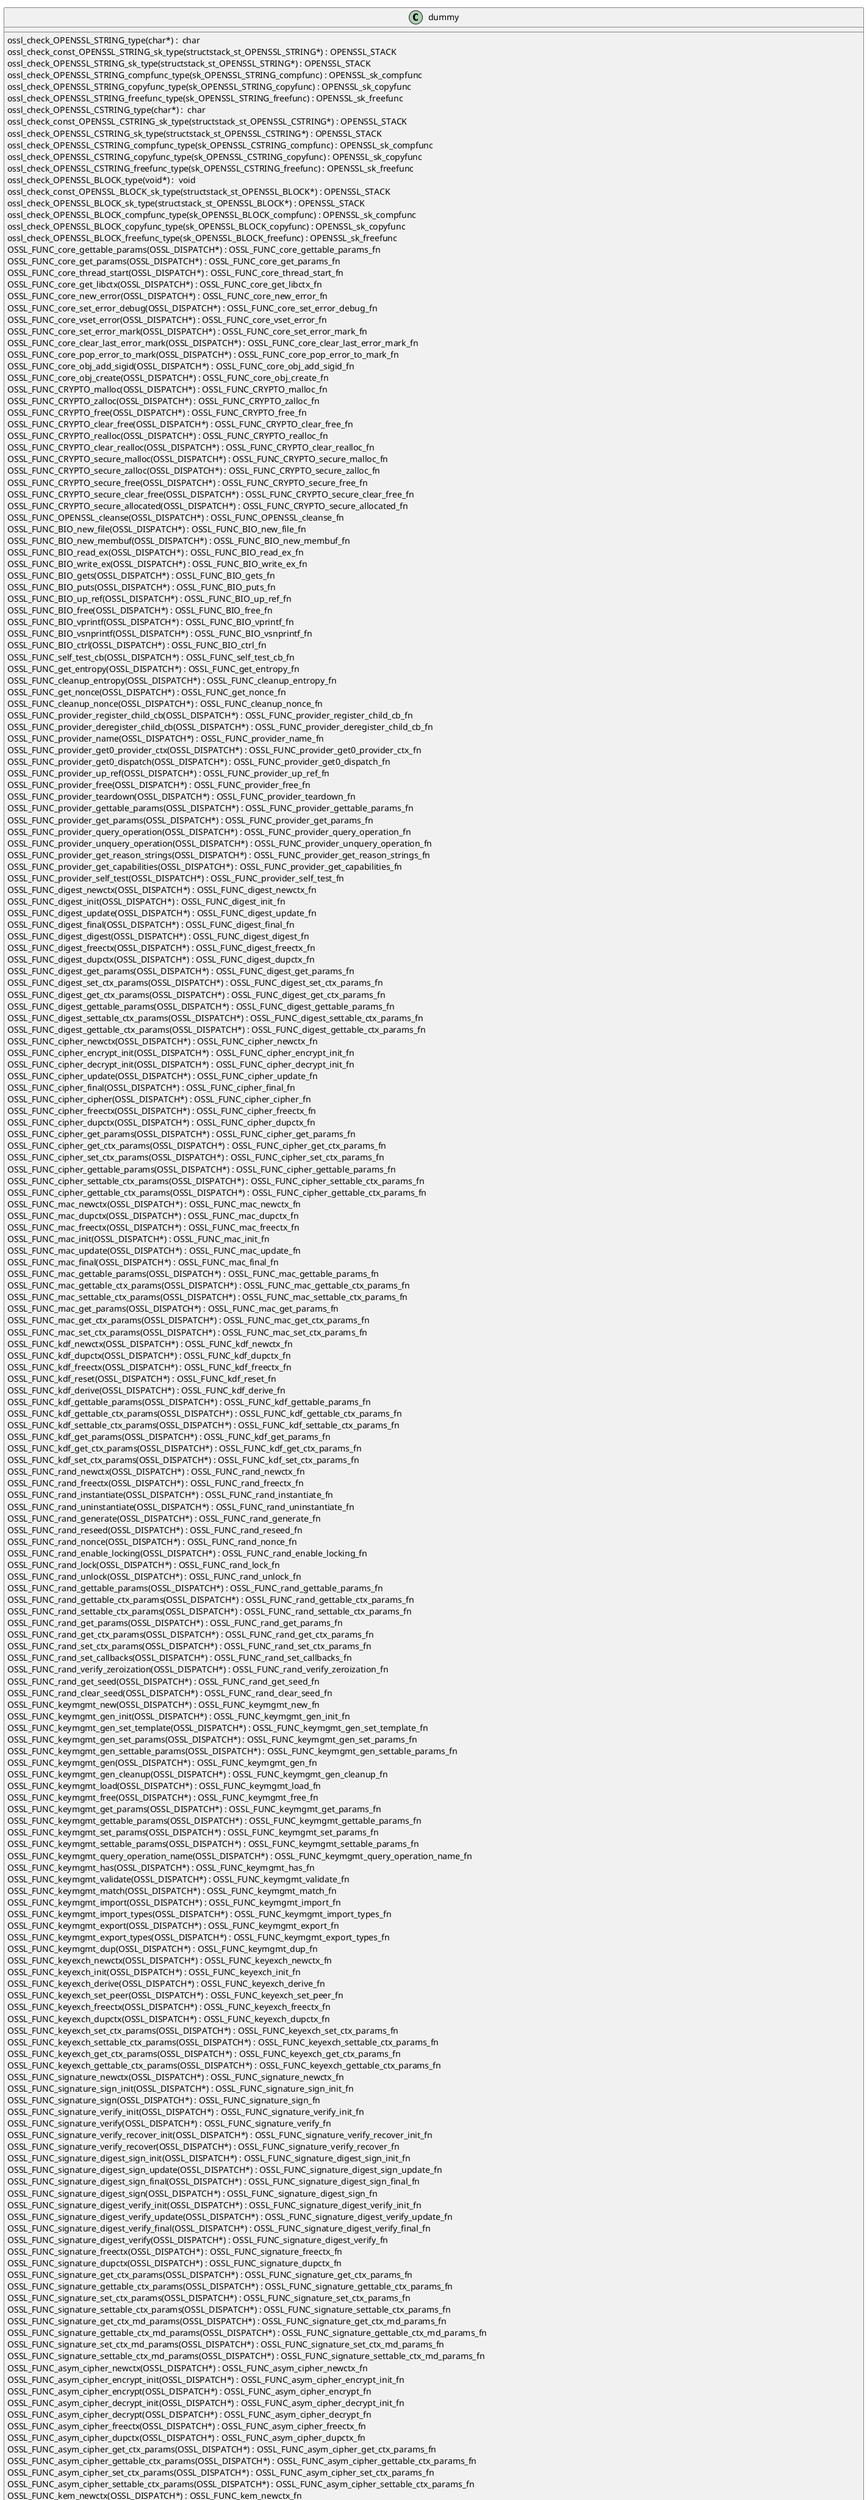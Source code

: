 @startuml
!pragma layout smetana
class dummy {
ossl_check_OPENSSL_STRING_type(char*) :  char  [[[./../.././qc/crypto/provider_core.c.html#441]]]
ossl_check_const_OPENSSL_STRING_sk_type(structstack_st_OPENSSL_STRING*) : OPENSSL_STACK [[[./../.././qc/crypto/provider_core.c.html#441]]]
ossl_check_OPENSSL_STRING_sk_type(structstack_st_OPENSSL_STRING*) : OPENSSL_STACK [[[./../.././qc/crypto/provider_core.c.html#441]]]
ossl_check_OPENSSL_STRING_compfunc_type(sk_OPENSSL_STRING_compfunc) : OPENSSL_sk_compfunc [[[./../.././qc/crypto/provider_core.c.html#441]]]
ossl_check_OPENSSL_STRING_copyfunc_type(sk_OPENSSL_STRING_copyfunc) : OPENSSL_sk_copyfunc [[[./../.././qc/crypto/provider_core.c.html#441]]]
ossl_check_OPENSSL_STRING_freefunc_type(sk_OPENSSL_STRING_freefunc) : OPENSSL_sk_freefunc [[[./../.././qc/crypto/provider_core.c.html#441]]]
ossl_check_OPENSSL_CSTRING_type(char*) :  char  [[[./../.././qc/crypto/provider_core.c.html#443]]]
ossl_check_const_OPENSSL_CSTRING_sk_type(structstack_st_OPENSSL_CSTRING*) : OPENSSL_STACK [[[./../.././qc/crypto/provider_core.c.html#443]]]
ossl_check_OPENSSL_CSTRING_sk_type(structstack_st_OPENSSL_CSTRING*) : OPENSSL_STACK [[[./../.././qc/crypto/provider_core.c.html#443]]]
ossl_check_OPENSSL_CSTRING_compfunc_type(sk_OPENSSL_CSTRING_compfunc) : OPENSSL_sk_compfunc [[[./../.././qc/crypto/provider_core.c.html#443]]]
ossl_check_OPENSSL_CSTRING_copyfunc_type(sk_OPENSSL_CSTRING_copyfunc) : OPENSSL_sk_copyfunc [[[./../.././qc/crypto/provider_core.c.html#443]]]
ossl_check_OPENSSL_CSTRING_freefunc_type(sk_OPENSSL_CSTRING_freefunc) : OPENSSL_sk_freefunc [[[./../.././qc/crypto/provider_core.c.html#443]]]
ossl_check_OPENSSL_BLOCK_type(void*) :  void  [[[./../.././qc/crypto/provider_core.c.html#446]]]
ossl_check_const_OPENSSL_BLOCK_sk_type(structstack_st_OPENSSL_BLOCK*) : OPENSSL_STACK [[[./../.././qc/crypto/provider_core.c.html#446]]]
ossl_check_OPENSSL_BLOCK_sk_type(structstack_st_OPENSSL_BLOCK*) : OPENSSL_STACK [[[./../.././qc/crypto/provider_core.c.html#446]]]
ossl_check_OPENSSL_BLOCK_compfunc_type(sk_OPENSSL_BLOCK_compfunc) : OPENSSL_sk_compfunc [[[./../.././qc/crypto/provider_core.c.html#446]]]
ossl_check_OPENSSL_BLOCK_copyfunc_type(sk_OPENSSL_BLOCK_copyfunc) : OPENSSL_sk_copyfunc [[[./../.././qc/crypto/provider_core.c.html#446]]]
ossl_check_OPENSSL_BLOCK_freefunc_type(sk_OPENSSL_BLOCK_freefunc) : OPENSSL_sk_freefunc [[[./../.././qc/crypto/provider_core.c.html#446]]]
OSSL_FUNC_core_gettable_params(OSSL_DISPATCH*) : OSSL_FUNC_core_gettable_params_fn [[[./../.././qc/crypto/provider_core.c.html#718]]]
OSSL_FUNC_core_get_params(OSSL_DISPATCH*) : OSSL_FUNC_core_get_params_fn [[[./../.././qc/crypto/provider_core.c.html#721]]]
OSSL_FUNC_core_thread_start(OSSL_DISPATCH*) : OSSL_FUNC_core_thread_start_fn [[[./../.././qc/crypto/provider_core.c.html#724]]]
OSSL_FUNC_core_get_libctx(OSSL_DISPATCH*) : OSSL_FUNC_core_get_libctx_fn [[[./../.././qc/crypto/provider_core.c.html#728]]]
OSSL_FUNC_core_new_error(OSSL_DISPATCH*) : OSSL_FUNC_core_new_error_fn [[[./../.././qc/crypto/provider_core.c.html#731]]]
OSSL_FUNC_core_set_error_debug(OSSL_DISPATCH*) : OSSL_FUNC_core_set_error_debug_fn [[[./../.././qc/crypto/provider_core.c.html#733]]]
OSSL_FUNC_core_vset_error(OSSL_DISPATCH*) : OSSL_FUNC_core_vset_error_fn [[[./../.././qc/crypto/provider_core.c.html#737]]]
OSSL_FUNC_core_set_error_mark(OSSL_DISPATCH*) : OSSL_FUNC_core_set_error_mark_fn [[[./../.././qc/crypto/provider_core.c.html#741]]]
OSSL_FUNC_core_clear_last_error_mark(OSSL_DISPATCH*) : OSSL_FUNC_core_clear_last_error_mark_fn [[[./../.././qc/crypto/provider_core.c.html#743]]]
OSSL_FUNC_core_pop_error_to_mark(OSSL_DISPATCH*) : OSSL_FUNC_core_pop_error_to_mark_fn [[[./../.././qc/crypto/provider_core.c.html#746]]]
OSSL_FUNC_core_obj_add_sigid(OSSL_DISPATCH*) : OSSL_FUNC_core_obj_add_sigid_fn [[[./../.././qc/crypto/provider_core.c.html#754]]]
OSSL_FUNC_core_obj_create(OSSL_DISPATCH*) : OSSL_FUNC_core_obj_create_fn [[[./../.././qc/crypto/provider_core.c.html#757]]]
OSSL_FUNC_CRYPTO_malloc(OSSL_DISPATCH*) : OSSL_FUNC_CRYPTO_malloc_fn [[[./../.././qc/crypto/provider_core.c.html#763]]]
OSSL_FUNC_CRYPTO_zalloc(OSSL_DISPATCH*) : OSSL_FUNC_CRYPTO_zalloc_fn [[[./../.././qc/crypto/provider_core.c.html#766]]]
OSSL_FUNC_CRYPTO_free(OSSL_DISPATCH*) : OSSL_FUNC_CRYPTO_free_fn [[[./../.././qc/crypto/provider_core.c.html#769]]]
OSSL_FUNC_CRYPTO_clear_free(OSSL_DISPATCH*) : OSSL_FUNC_CRYPTO_clear_free_fn [[[./../.././qc/crypto/provider_core.c.html#772]]]
OSSL_FUNC_CRYPTO_realloc(OSSL_DISPATCH*) : OSSL_FUNC_CRYPTO_realloc_fn [[[./../.././qc/crypto/provider_core.c.html#775]]]
OSSL_FUNC_CRYPTO_clear_realloc(OSSL_DISPATCH*) : OSSL_FUNC_CRYPTO_clear_realloc_fn [[[./../.././qc/crypto/provider_core.c.html#778]]]
OSSL_FUNC_CRYPTO_secure_malloc(OSSL_DISPATCH*) : OSSL_FUNC_CRYPTO_secure_malloc_fn [[[./../.././qc/crypto/provider_core.c.html#782]]]
OSSL_FUNC_CRYPTO_secure_zalloc(OSSL_DISPATCH*) : OSSL_FUNC_CRYPTO_secure_zalloc_fn [[[./../.././qc/crypto/provider_core.c.html#785]]]
OSSL_FUNC_CRYPTO_secure_free(OSSL_DISPATCH*) : OSSL_FUNC_CRYPTO_secure_free_fn [[[./../.././qc/crypto/provider_core.c.html#788]]]
OSSL_FUNC_CRYPTO_secure_clear_free(OSSL_DISPATCH*) : OSSL_FUNC_CRYPTO_secure_clear_free_fn [[[./../.././qc/crypto/provider_core.c.html#791]]]
OSSL_FUNC_CRYPTO_secure_allocated(OSSL_DISPATCH*) : OSSL_FUNC_CRYPTO_secure_allocated_fn [[[./../.././qc/crypto/provider_core.c.html#795]]]
OSSL_FUNC_OPENSSL_cleanse(OSSL_DISPATCH*) : OSSL_FUNC_OPENSSL_cleanse_fn [[[./../.././qc/crypto/provider_core.c.html#798]]]
OSSL_FUNC_BIO_new_file(OSSL_DISPATCH*) : OSSL_FUNC_BIO_new_file_fn [[[./../.././qc/crypto/provider_core.c.html#800]]]
OSSL_FUNC_BIO_new_membuf(OSSL_DISPATCH*) : OSSL_FUNC_BIO_new_membuf_fn [[[./../.././qc/crypto/provider_core.c.html#802]]]
OSSL_FUNC_BIO_read_ex(OSSL_DISPATCH*) : OSSL_FUNC_BIO_read_ex_fn [[[./../.././qc/crypto/provider_core.c.html#803]]]
OSSL_FUNC_BIO_write_ex(OSSL_DISPATCH*) : OSSL_FUNC_BIO_write_ex_fn [[[./../.././qc/crypto/provider_core.c.html#805]]]
OSSL_FUNC_BIO_gets(OSSL_DISPATCH*) : OSSL_FUNC_BIO_gets_fn [[[./../.././qc/crypto/provider_core.c.html#807]]]
OSSL_FUNC_BIO_puts(OSSL_DISPATCH*) : OSSL_FUNC_BIO_puts_fn [[[./../.././qc/crypto/provider_core.c.html#808]]]
OSSL_FUNC_BIO_up_ref(OSSL_DISPATCH*) : OSSL_FUNC_BIO_up_ref_fn [[[./../.././qc/crypto/provider_core.c.html#809]]]
OSSL_FUNC_BIO_free(OSSL_DISPATCH*) : OSSL_FUNC_BIO_free_fn [[[./../.././qc/crypto/provider_core.c.html#810]]]
OSSL_FUNC_BIO_vprintf(OSSL_DISPATCH*) : OSSL_FUNC_BIO_vprintf_fn [[[./../.././qc/crypto/provider_core.c.html#811]]]
OSSL_FUNC_BIO_vsnprintf(OSSL_DISPATCH*) : OSSL_FUNC_BIO_vsnprintf_fn [[[./../.././qc/crypto/provider_core.c.html#813]]]
OSSL_FUNC_BIO_ctrl(OSSL_DISPATCH*) : OSSL_FUNC_BIO_ctrl_fn [[[./../.././qc/crypto/provider_core.c.html#815]]]
OSSL_FUNC_self_test_cb(OSSL_DISPATCH*) : OSSL_FUNC_self_test_cb_fn [[[./../.././qc/crypto/provider_core.c.html#819]]]
OSSL_FUNC_get_entropy(OSSL_DISPATCH*) : OSSL_FUNC_get_entropy_fn [[[./../.././qc/crypto/provider_core.c.html#827]]]
OSSL_FUNC_cleanup_entropy(OSSL_DISPATCH*) : OSSL_FUNC_cleanup_entropy_fn [[[./../.././qc/crypto/provider_core.c.html#830]]]
OSSL_FUNC_get_nonce(OSSL_DISPATCH*) : OSSL_FUNC_get_nonce_fn [[[./../.././qc/crypto/provider_core.c.html#832]]]
OSSL_FUNC_cleanup_nonce(OSSL_DISPATCH*) : OSSL_FUNC_cleanup_nonce_fn [[[./../.././qc/crypto/provider_core.c.html#836]]]
OSSL_FUNC_provider_register_child_cb(OSSL_DISPATCH*) : OSSL_FUNC_provider_register_child_cb_fn [[[./../.././qc/crypto/provider_core.c.html#838]]]
OSSL_FUNC_provider_deregister_child_cb(OSSL_DISPATCH*) : OSSL_FUNC_provider_deregister_child_cb_fn [[[./../.././qc/crypto/provider_core.c.html#844]]]
OSSL_FUNC_provider_name(OSSL_DISPATCH*) : OSSL_FUNC_provider_name_fn [[[./../.././qc/crypto/provider_core.c.html#846]]]
OSSL_FUNC_provider_get0_provider_ctx(OSSL_DISPATCH*) : OSSL_FUNC_provider_get0_provider_ctx_fn [[[./../.././qc/crypto/provider_core.c.html#848]]]
OSSL_FUNC_provider_get0_dispatch(OSSL_DISPATCH*) : OSSL_FUNC_provider_get0_dispatch_fn [[[./../.././qc/crypto/provider_core.c.html#850]]]
OSSL_FUNC_provider_up_ref(OSSL_DISPATCH*) : OSSL_FUNC_provider_up_ref_fn [[[./../.././qc/crypto/provider_core.c.html#852]]]
OSSL_FUNC_provider_free(OSSL_DISPATCH*) : OSSL_FUNC_provider_free_fn [[[./../.././qc/crypto/provider_core.c.html#854]]]
OSSL_FUNC_provider_teardown(OSSL_DISPATCH*) : OSSL_FUNC_provider_teardown_fn [[[./../.././qc/crypto/provider_core.c.html#859]]]
OSSL_FUNC_provider_gettable_params(OSSL_DISPATCH*) : OSSL_FUNC_provider_gettable_params_fn [[[./../.././qc/crypto/provider_core.c.html#861]]]
OSSL_FUNC_provider_get_params(OSSL_DISPATCH*) : OSSL_FUNC_provider_get_params_fn [[[./../.././qc/crypto/provider_core.c.html#864]]]
OSSL_FUNC_provider_query_operation(OSSL_DISPATCH*) : OSSL_FUNC_provider_query_operation_fn [[[./../.././qc/crypto/provider_core.c.html#867]]]
OSSL_FUNC_provider_unquery_operation(OSSL_DISPATCH*) : OSSL_FUNC_provider_unquery_operation_fn [[[./../.././qc/crypto/provider_core.c.html#870]]]
OSSL_FUNC_provider_get_reason_strings(OSSL_DISPATCH*) : OSSL_FUNC_provider_get_reason_strings_fn [[[./../.././qc/crypto/provider_core.c.html#873]]]
OSSL_FUNC_provider_get_capabilities(OSSL_DISPATCH*) : OSSL_FUNC_provider_get_capabilities_fn [[[./../.././qc/crypto/provider_core.c.html#876]]]
OSSL_FUNC_provider_self_test(OSSL_DISPATCH*) : OSSL_FUNC_provider_self_test_fn [[[./../.././qc/crypto/provider_core.c.html#879]]]
OSSL_FUNC_digest_newctx(OSSL_DISPATCH*) : OSSL_FUNC_digest_newctx_fn [[[./../.././qc/crypto/provider_core.c.html#881]]]
OSSL_FUNC_digest_init(OSSL_DISPATCH*) : OSSL_FUNC_digest_init_fn [[[./../.././qc/crypto/provider_core.c.html#882]]]
OSSL_FUNC_digest_update(OSSL_DISPATCH*) : OSSL_FUNC_digest_update_fn [[[./../.././qc/crypto/provider_core.c.html#883]]]
OSSL_FUNC_digest_final(OSSL_DISPATCH*) : OSSL_FUNC_digest_final_fn [[[./../.././qc/crypto/provider_core.c.html#885]]]
OSSL_FUNC_digest_digest(OSSL_DISPATCH*) : OSSL_FUNC_digest_digest_fn [[[./../.././qc/crypto/provider_core.c.html#888]]]
OSSL_FUNC_digest_freectx(OSSL_DISPATCH*) : OSSL_FUNC_digest_freectx_fn [[[./../.././qc/crypto/provider_core.c.html#892]]]
OSSL_FUNC_digest_dupctx(OSSL_DISPATCH*) : OSSL_FUNC_digest_dupctx_fn [[[./../.././qc/crypto/provider_core.c.html#893]]]
OSSL_FUNC_digest_get_params(OSSL_DISPATCH*) : OSSL_FUNC_digest_get_params_fn [[[./../.././qc/crypto/provider_core.c.html#895]]]
OSSL_FUNC_digest_set_ctx_params(OSSL_DISPATCH*) : OSSL_FUNC_digest_set_ctx_params_fn [[[./../.././qc/crypto/provider_core.c.html#896]]]
OSSL_FUNC_digest_get_ctx_params(OSSL_DISPATCH*) : OSSL_FUNC_digest_get_ctx_params_fn [[[./../.././qc/crypto/provider_core.c.html#898]]]
OSSL_FUNC_digest_gettable_params(OSSL_DISPATCH*) : OSSL_FUNC_digest_gettable_params_fn [[[./../.././qc/crypto/provider_core.c.html#900]]]
OSSL_FUNC_digest_settable_ctx_params(OSSL_DISPATCH*) : OSSL_FUNC_digest_settable_ctx_params_fn [[[./../.././qc/crypto/provider_core.c.html#902]]]
OSSL_FUNC_digest_gettable_ctx_params(OSSL_DISPATCH*) : OSSL_FUNC_digest_gettable_ctx_params_fn [[[./../.././qc/crypto/provider_core.c.html#904]]]
OSSL_FUNC_cipher_newctx(OSSL_DISPATCH*) : OSSL_FUNC_cipher_newctx_fn [[[./../.././qc/crypto/provider_core.c.html#906]]]
OSSL_FUNC_cipher_encrypt_init(OSSL_DISPATCH*) : OSSL_FUNC_cipher_encrypt_init_fn [[[./../.././qc/crypto/provider_core.c.html#907]]]
OSSL_FUNC_cipher_decrypt_init(OSSL_DISPATCH*) : OSSL_FUNC_cipher_decrypt_init_fn [[[./../.././qc/crypto/provider_core.c.html#913]]]
OSSL_FUNC_cipher_update(OSSL_DISPATCH*) : OSSL_FUNC_cipher_update_fn [[[./../.././qc/crypto/provider_core.c.html#919]]]
OSSL_FUNC_cipher_final(OSSL_DISPATCH*) : OSSL_FUNC_cipher_final_fn [[[./../.././qc/crypto/provider_core.c.html#923]]]
OSSL_FUNC_cipher_cipher(OSSL_DISPATCH*) : OSSL_FUNC_cipher_cipher_fn [[[./../.././qc/crypto/provider_core.c.html#926]]]
OSSL_FUNC_cipher_freectx(OSSL_DISPATCH*) : OSSL_FUNC_cipher_freectx_fn [[[./../.././qc/crypto/provider_core.c.html#930]]]
OSSL_FUNC_cipher_dupctx(OSSL_DISPATCH*) : OSSL_FUNC_cipher_dupctx_fn [[[./../.././qc/crypto/provider_core.c.html#931]]]
OSSL_FUNC_cipher_get_params(OSSL_DISPATCH*) : OSSL_FUNC_cipher_get_params_fn [[[./../.././qc/crypto/provider_core.c.html#932]]]
OSSL_FUNC_cipher_get_ctx_params(OSSL_DISPATCH*) : OSSL_FUNC_cipher_get_ctx_params_fn [[[./../.././qc/crypto/provider_core.c.html#933]]]
OSSL_FUNC_cipher_set_ctx_params(OSSL_DISPATCH*) : OSSL_FUNC_cipher_set_ctx_params_fn [[[./../.././qc/crypto/provider_core.c.html#935]]]
OSSL_FUNC_cipher_gettable_params(OSSL_DISPATCH*) : OSSL_FUNC_cipher_gettable_params_fn [[[./../.././qc/crypto/provider_core.c.html#937]]]
OSSL_FUNC_cipher_settable_ctx_params(OSSL_DISPATCH*) : OSSL_FUNC_cipher_settable_ctx_params_fn [[[./../.././qc/crypto/provider_core.c.html#939]]]
OSSL_FUNC_cipher_gettable_ctx_params(OSSL_DISPATCH*) : OSSL_FUNC_cipher_gettable_ctx_params_fn [[[./../.././qc/crypto/provider_core.c.html#941]]]
OSSL_FUNC_mac_newctx(OSSL_DISPATCH*) : OSSL_FUNC_mac_newctx_fn [[[./../.././qc/crypto/provider_core.c.html#943]]]
OSSL_FUNC_mac_dupctx(OSSL_DISPATCH*) : OSSL_FUNC_mac_dupctx_fn [[[./../.././qc/crypto/provider_core.c.html#944]]]
OSSL_FUNC_mac_freectx(OSSL_DISPATCH*) : OSSL_FUNC_mac_freectx_fn [[[./../.././qc/crypto/provider_core.c.html#945]]]
OSSL_FUNC_mac_init(OSSL_DISPATCH*) : OSSL_FUNC_mac_init_fn [[[./../.././qc/crypto/provider_core.c.html#946]]]
OSSL_FUNC_mac_update(OSSL_DISPATCH*) : OSSL_FUNC_mac_update_fn [[[./../.././qc/crypto/provider_core.c.html#948]]]
OSSL_FUNC_mac_final(OSSL_DISPATCH*) : OSSL_FUNC_mac_final_fn [[[./../.././qc/crypto/provider_core.c.html#950]]]
OSSL_FUNC_mac_gettable_params(OSSL_DISPATCH*) : OSSL_FUNC_mac_gettable_params_fn [[[./../.././qc/crypto/provider_core.c.html#953]]]
OSSL_FUNC_mac_gettable_ctx_params(OSSL_DISPATCH*) : OSSL_FUNC_mac_gettable_ctx_params_fn [[[./../.././qc/crypto/provider_core.c.html#954]]]
OSSL_FUNC_mac_settable_ctx_params(OSSL_DISPATCH*) : OSSL_FUNC_mac_settable_ctx_params_fn [[[./../.././qc/crypto/provider_core.c.html#956]]]
OSSL_FUNC_mac_get_params(OSSL_DISPATCH*) : OSSL_FUNC_mac_get_params_fn [[[./../.././qc/crypto/provider_core.c.html#958]]]
OSSL_FUNC_mac_get_ctx_params(OSSL_DISPATCH*) : OSSL_FUNC_mac_get_ctx_params_fn [[[./../.././qc/crypto/provider_core.c.html#959]]]
OSSL_FUNC_mac_set_ctx_params(OSSL_DISPATCH*) : OSSL_FUNC_mac_set_ctx_params_fn [[[./../.././qc/crypto/provider_core.c.html#961]]]
OSSL_FUNC_kdf_newctx(OSSL_DISPATCH*) : OSSL_FUNC_kdf_newctx_fn [[[./../.././qc/crypto/provider_core.c.html#963]]]
OSSL_FUNC_kdf_dupctx(OSSL_DISPATCH*) : OSSL_FUNC_kdf_dupctx_fn [[[./../.././qc/crypto/provider_core.c.html#964]]]
OSSL_FUNC_kdf_freectx(OSSL_DISPATCH*) : OSSL_FUNC_kdf_freectx_fn [[[./../.././qc/crypto/provider_core.c.html#965]]]
OSSL_FUNC_kdf_reset(OSSL_DISPATCH*) : OSSL_FUNC_kdf_reset_fn [[[./../.././qc/crypto/provider_core.c.html#966]]]
OSSL_FUNC_kdf_derive(OSSL_DISPATCH*) : OSSL_FUNC_kdf_derive_fn [[[./../.././qc/crypto/provider_core.c.html#967]]]
OSSL_FUNC_kdf_gettable_params(OSSL_DISPATCH*) : OSSL_FUNC_kdf_gettable_params_fn [[[./../.././qc/crypto/provider_core.c.html#969]]]
OSSL_FUNC_kdf_gettable_ctx_params(OSSL_DISPATCH*) : OSSL_FUNC_kdf_gettable_ctx_params_fn [[[./../.././qc/crypto/provider_core.c.html#970]]]
OSSL_FUNC_kdf_settable_ctx_params(OSSL_DISPATCH*) : OSSL_FUNC_kdf_settable_ctx_params_fn [[[./../.././qc/crypto/provider_core.c.html#972]]]
OSSL_FUNC_kdf_get_params(OSSL_DISPATCH*) : OSSL_FUNC_kdf_get_params_fn [[[./../.././qc/crypto/provider_core.c.html#974]]]
OSSL_FUNC_kdf_get_ctx_params(OSSL_DISPATCH*) : OSSL_FUNC_kdf_get_ctx_params_fn [[[./../.././qc/crypto/provider_core.c.html#975]]]
OSSL_FUNC_kdf_set_ctx_params(OSSL_DISPATCH*) : OSSL_FUNC_kdf_set_ctx_params_fn [[[./../.././qc/crypto/provider_core.c.html#977]]]
OSSL_FUNC_rand_newctx(OSSL_DISPATCH*) : OSSL_FUNC_rand_newctx_fn [[[./../.././qc/crypto/provider_core.c.html#979]]]
OSSL_FUNC_rand_freectx(OSSL_DISPATCH*) : OSSL_FUNC_rand_freectx_fn [[[./../.././qc/crypto/provider_core.c.html#982]]]
OSSL_FUNC_rand_instantiate(OSSL_DISPATCH*) : OSSL_FUNC_rand_instantiate_fn [[[./../.././qc/crypto/provider_core.c.html#983]]]
OSSL_FUNC_rand_uninstantiate(OSSL_DISPATCH*) : OSSL_FUNC_rand_uninstantiate_fn [[[./../.././qc/crypto/provider_core.c.html#988]]]
OSSL_FUNC_rand_generate(OSSL_DISPATCH*) : OSSL_FUNC_rand_generate_fn [[[./../.././qc/crypto/provider_core.c.html#989]]]
OSSL_FUNC_rand_reseed(OSSL_DISPATCH*) : OSSL_FUNC_rand_reseed_fn [[[./../.././qc/crypto/provider_core.c.html#993]]]
OSSL_FUNC_rand_nonce(OSSL_DISPATCH*) : OSSL_FUNC_rand_nonce_fn [[[./../.././qc/crypto/provider_core.c.html#997]]]
OSSL_FUNC_rand_enable_locking(OSSL_DISPATCH*) : OSSL_FUNC_rand_enable_locking_fn [[[./../.././qc/crypto/provider_core.c.html#1000]]]
OSSL_FUNC_rand_lock(OSSL_DISPATCH*) : OSSL_FUNC_rand_lock_fn [[[./../.././qc/crypto/provider_core.c.html#1001]]]
OSSL_FUNC_rand_unlock(OSSL_DISPATCH*) : OSSL_FUNC_rand_unlock_fn [[[./../.././qc/crypto/provider_core.c.html#1002]]]
OSSL_FUNC_rand_gettable_params(OSSL_DISPATCH*) : OSSL_FUNC_rand_gettable_params_fn [[[./../.././qc/crypto/provider_core.c.html#1003]]]
OSSL_FUNC_rand_gettable_ctx_params(OSSL_DISPATCH*) : OSSL_FUNC_rand_gettable_ctx_params_fn [[[./../.././qc/crypto/provider_core.c.html#1004]]]
OSSL_FUNC_rand_settable_ctx_params(OSSL_DISPATCH*) : OSSL_FUNC_rand_settable_ctx_params_fn [[[./../.././qc/crypto/provider_core.c.html#1006]]]
OSSL_FUNC_rand_get_params(OSSL_DISPATCH*) : OSSL_FUNC_rand_get_params_fn [[[./../.././qc/crypto/provider_core.c.html#1008]]]
OSSL_FUNC_rand_get_ctx_params(OSSL_DISPATCH*) : OSSL_FUNC_rand_get_ctx_params_fn [[[./../.././qc/crypto/provider_core.c.html#1009]]]
OSSL_FUNC_rand_set_ctx_params(OSSL_DISPATCH*) : OSSL_FUNC_rand_set_ctx_params_fn [[[./../.././qc/crypto/provider_core.c.html#1011]]]
OSSL_FUNC_rand_set_callbacks(OSSL_DISPATCH*) : OSSL_FUNC_rand_set_callbacks_fn [[[./../.././qc/crypto/provider_core.c.html#1013]]]
OSSL_FUNC_rand_verify_zeroization(OSSL_DISPATCH*) : OSSL_FUNC_rand_verify_zeroization_fn [[[./../.././qc/crypto/provider_core.c.html#1018]]]
OSSL_FUNC_rand_get_seed(OSSL_DISPATCH*) : OSSL_FUNC_rand_get_seed_fn [[[./../.././qc/crypto/provider_core.c.html#1020]]]
OSSL_FUNC_rand_clear_seed(OSSL_DISPATCH*) : OSSL_FUNC_rand_clear_seed_fn [[[./../.././qc/crypto/provider_core.c.html#1025]]]
OSSL_FUNC_keymgmt_new(OSSL_DISPATCH*) : OSSL_FUNC_keymgmt_new_fn [[[./../.././qc/crypto/provider_core.c.html#1027]]]
OSSL_FUNC_keymgmt_gen_init(OSSL_DISPATCH*) : OSSL_FUNC_keymgmt_gen_init_fn [[[./../.././qc/crypto/provider_core.c.html#1029]]]
OSSL_FUNC_keymgmt_gen_set_template(OSSL_DISPATCH*) : OSSL_FUNC_keymgmt_gen_set_template_fn [[[./../.././qc/crypto/provider_core.c.html#1031]]]
OSSL_FUNC_keymgmt_gen_set_params(OSSL_DISPATCH*) : OSSL_FUNC_keymgmt_gen_set_params_fn [[[./../.././qc/crypto/provider_core.c.html#1033]]]
OSSL_FUNC_keymgmt_gen_settable_params(OSSL_DISPATCH*) : OSSL_FUNC_keymgmt_gen_settable_params_fn [[[./../.././qc/crypto/provider_core.c.html#1035]]]
OSSL_FUNC_keymgmt_gen(OSSL_DISPATCH*) : OSSL_FUNC_keymgmt_gen_fn [[[./../.././qc/crypto/provider_core.c.html#1038]]]
OSSL_FUNC_keymgmt_gen_cleanup(OSSL_DISPATCH*) : OSSL_FUNC_keymgmt_gen_cleanup_fn [[[./../.././qc/crypto/provider_core.c.html#1040]]]
OSSL_FUNC_keymgmt_load(OSSL_DISPATCH*) : OSSL_FUNC_keymgmt_load_fn [[[./../.././qc/crypto/provider_core.c.html#1044]]]
OSSL_FUNC_keymgmt_free(OSSL_DISPATCH*) : OSSL_FUNC_keymgmt_free_fn [[[./../.././qc/crypto/provider_core.c.html#1049]]]
OSSL_FUNC_keymgmt_get_params(OSSL_DISPATCH*) : OSSL_FUNC_keymgmt_get_params_fn [[[./../.././qc/crypto/provider_core.c.html#1054]]]
OSSL_FUNC_keymgmt_gettable_params(OSSL_DISPATCH*) : OSSL_FUNC_keymgmt_gettable_params_fn [[[./../.././qc/crypto/provider_core.c.html#1056]]]
OSSL_FUNC_keymgmt_set_params(OSSL_DISPATCH*) : OSSL_FUNC_keymgmt_set_params_fn [[[./../.././qc/crypto/provider_core.c.html#1061]]]
OSSL_FUNC_keymgmt_settable_params(OSSL_DISPATCH*) : OSSL_FUNC_keymgmt_settable_params_fn [[[./../.././qc/crypto/provider_core.c.html#1063]]]
OSSL_FUNC_keymgmt_query_operation_name(OSSL_DISPATCH*) : OSSL_FUNC_keymgmt_query_operation_name_fn [[[./../.././qc/crypto/provider_core.c.html#1068]]]
OSSL_FUNC_keymgmt_has(OSSL_DISPATCH*) : OSSL_FUNC_keymgmt_has_fn [[[./../.././qc/crypto/provider_core.c.html#1073]]]
OSSL_FUNC_keymgmt_validate(OSSL_DISPATCH*) : OSSL_FUNC_keymgmt_validate_fn [[[./../.././qc/crypto/provider_core.c.html#1077]]]
OSSL_FUNC_keymgmt_match(OSSL_DISPATCH*) : OSSL_FUNC_keymgmt_match_fn [[[./../.././qc/crypto/provider_core.c.html#1082]]]
OSSL_FUNC_keymgmt_import(OSSL_DISPATCH*) : OSSL_FUNC_keymgmt_import_fn [[[./../.././qc/crypto/provider_core.c.html#1084]]]
OSSL_FUNC_keymgmt_import_types(OSSL_DISPATCH*) : OSSL_FUNC_keymgmt_import_types_fn [[[./../.././qc/crypto/provider_core.c.html#1086]]]
OSSL_FUNC_keymgmt_export(OSSL_DISPATCH*) : OSSL_FUNC_keymgmt_export_fn [[[./../.././qc/crypto/provider_core.c.html#1088]]]
OSSL_FUNC_keymgmt_export_types(OSSL_DISPATCH*) : OSSL_FUNC_keymgmt_export_types_fn [[[./../.././qc/crypto/provider_core.c.html#1091]]]
OSSL_FUNC_keymgmt_dup(OSSL_DISPATCH*) : OSSL_FUNC_keymgmt_dup_fn [[[./../.././qc/crypto/provider_core.c.html#1096]]]
OSSL_FUNC_keyexch_newctx(OSSL_DISPATCH*) : OSSL_FUNC_keyexch_newctx_fn [[[./../.././qc/crypto/provider_core.c.html#1098]]]
OSSL_FUNC_keyexch_init(OSSL_DISPATCH*) : OSSL_FUNC_keyexch_init_fn [[[./../.././qc/crypto/provider_core.c.html#1099]]]
OSSL_FUNC_keyexch_derive(OSSL_DISPATCH*) : OSSL_FUNC_keyexch_derive_fn [[[./../.././qc/crypto/provider_core.c.html#1101]]]
OSSL_FUNC_keyexch_set_peer(OSSL_DISPATCH*) : OSSL_FUNC_keyexch_set_peer_fn [[[./../.././qc/crypto/provider_core.c.html#1103]]]
OSSL_FUNC_keyexch_freectx(OSSL_DISPATCH*) : OSSL_FUNC_keyexch_freectx_fn [[[./../.././qc/crypto/provider_core.c.html#1104]]]
OSSL_FUNC_keyexch_dupctx(OSSL_DISPATCH*) : OSSL_FUNC_keyexch_dupctx_fn [[[./../.././qc/crypto/provider_core.c.html#1105]]]
OSSL_FUNC_keyexch_set_ctx_params(OSSL_DISPATCH*) : OSSL_FUNC_keyexch_set_ctx_params_fn [[[./../.././qc/crypto/provider_core.c.html#1106]]]
OSSL_FUNC_keyexch_settable_ctx_params(OSSL_DISPATCH*) : OSSL_FUNC_keyexch_settable_ctx_params_fn [[[./../.././qc/crypto/provider_core.c.html#1108]]]
OSSL_FUNC_keyexch_get_ctx_params(OSSL_DISPATCH*) : OSSL_FUNC_keyexch_get_ctx_params_fn [[[./../.././qc/crypto/provider_core.c.html#1110]]]
OSSL_FUNC_keyexch_gettable_ctx_params(OSSL_DISPATCH*) : OSSL_FUNC_keyexch_gettable_ctx_params_fn [[[./../.././qc/crypto/provider_core.c.html#1112]]]
OSSL_FUNC_signature_newctx(OSSL_DISPATCH*) : OSSL_FUNC_signature_newctx_fn [[[./../.././qc/crypto/provider_core.c.html#1114]]]
OSSL_FUNC_signature_sign_init(OSSL_DISPATCH*) : OSSL_FUNC_signature_sign_init_fn [[[./../.././qc/crypto/provider_core.c.html#1116]]]
OSSL_FUNC_signature_sign(OSSL_DISPATCH*) : OSSL_FUNC_signature_sign_fn [[[./../.././qc/crypto/provider_core.c.html#1118]]]
OSSL_FUNC_signature_verify_init(OSSL_DISPATCH*) : OSSL_FUNC_signature_verify_init_fn [[[./../.././qc/crypto/provider_core.c.html#1122]]]
OSSL_FUNC_signature_verify(OSSL_DISPATCH*) : OSSL_FUNC_signature_verify_fn [[[./../.././qc/crypto/provider_core.c.html#1124]]]
OSSL_FUNC_signature_verify_recover_init(OSSL_DISPATCH*) : OSSL_FUNC_signature_verify_recover_init_fn [[[./../.././qc/crypto/provider_core.c.html#1129]]]
OSSL_FUNC_signature_verify_recover(OSSL_DISPATCH*) : OSSL_FUNC_signature_verify_recover_fn [[[./../.././qc/crypto/provider_core.c.html#1131]]]
OSSL_FUNC_signature_digest_sign_init(OSSL_DISPATCH*) : OSSL_FUNC_signature_digest_sign_init_fn [[[./../.././qc/crypto/provider_core.c.html#1134]]]
OSSL_FUNC_signature_digest_sign_update(OSSL_DISPATCH*) : OSSL_FUNC_signature_digest_sign_update_fn [[[./../.././qc/crypto/provider_core.c.html#1137]]]
OSSL_FUNC_signature_digest_sign_final(OSSL_DISPATCH*) : OSSL_FUNC_signature_digest_sign_final_fn [[[./../.././qc/crypto/provider_core.c.html#1139]]]
OSSL_FUNC_signature_digest_sign(OSSL_DISPATCH*) : OSSL_FUNC_signature_digest_sign_fn [[[./../.././qc/crypto/provider_core.c.html#1142]]]
OSSL_FUNC_signature_digest_verify_init(OSSL_DISPATCH*) : OSSL_FUNC_signature_digest_verify_init_fn [[[./../.././qc/crypto/provider_core.c.html#1145]]]
OSSL_FUNC_signature_digest_verify_update(OSSL_DISPATCH*) : OSSL_FUNC_signature_digest_verify_update_fn [[[./../.././qc/crypto/provider_core.c.html#1148]]]
OSSL_FUNC_signature_digest_verify_final(OSSL_DISPATCH*) : OSSL_FUNC_signature_digest_verify_final_fn [[[./../.././qc/crypto/provider_core.c.html#1150]]]
OSSL_FUNC_signature_digest_verify(OSSL_DISPATCH*) : OSSL_FUNC_signature_digest_verify_fn [[[./../.././qc/crypto/provider_core.c.html#1152]]]
OSSL_FUNC_signature_freectx(OSSL_DISPATCH*) : OSSL_FUNC_signature_freectx_fn [[[./../.././qc/crypto/provider_core.c.html#1155]]]
OSSL_FUNC_signature_dupctx(OSSL_DISPATCH*) : OSSL_FUNC_signature_dupctx_fn [[[./../.././qc/crypto/provider_core.c.html#1156]]]
OSSL_FUNC_signature_get_ctx_params(OSSL_DISPATCH*) : OSSL_FUNC_signature_get_ctx_params_fn [[[./../.././qc/crypto/provider_core.c.html#1157]]]
OSSL_FUNC_signature_gettable_ctx_params(OSSL_DISPATCH*) : OSSL_FUNC_signature_gettable_ctx_params_fn [[[./../.././qc/crypto/provider_core.c.html#1159]]]
OSSL_FUNC_signature_set_ctx_params(OSSL_DISPATCH*) : OSSL_FUNC_signature_set_ctx_params_fn [[[./../.././qc/crypto/provider_core.c.html#1161]]]
OSSL_FUNC_signature_settable_ctx_params(OSSL_DISPATCH*) : OSSL_FUNC_signature_settable_ctx_params_fn [[[./../.././qc/crypto/provider_core.c.html#1163]]]
OSSL_FUNC_signature_get_ctx_md_params(OSSL_DISPATCH*) : OSSL_FUNC_signature_get_ctx_md_params_fn [[[./../.././qc/crypto/provider_core.c.html#1165]]]
OSSL_FUNC_signature_gettable_ctx_md_params(OSSL_DISPATCH*) : OSSL_FUNC_signature_gettable_ctx_md_params_fn [[[./../.././qc/crypto/provider_core.c.html#1167]]]
OSSL_FUNC_signature_set_ctx_md_params(OSSL_DISPATCH*) : OSSL_FUNC_signature_set_ctx_md_params_fn [[[./../.././qc/crypto/provider_core.c.html#1169]]]
OSSL_FUNC_signature_settable_ctx_md_params(OSSL_DISPATCH*) : OSSL_FUNC_signature_settable_ctx_md_params_fn [[[./../.././qc/crypto/provider_core.c.html#1171]]]
OSSL_FUNC_asym_cipher_newctx(OSSL_DISPATCH*) : OSSL_FUNC_asym_cipher_newctx_fn [[[./../.././qc/crypto/provider_core.c.html#1173]]]
OSSL_FUNC_asym_cipher_encrypt_init(OSSL_DISPATCH*) : OSSL_FUNC_asym_cipher_encrypt_init_fn [[[./../.././qc/crypto/provider_core.c.html#1174]]]
OSSL_FUNC_asym_cipher_encrypt(OSSL_DISPATCH*) : OSSL_FUNC_asym_cipher_encrypt_fn [[[./../.././qc/crypto/provider_core.c.html#1176]]]
OSSL_FUNC_asym_cipher_decrypt_init(OSSL_DISPATCH*) : OSSL_FUNC_asym_cipher_decrypt_init_fn [[[./../.././qc/crypto/provider_core.c.html#1181]]]
OSSL_FUNC_asym_cipher_decrypt(OSSL_DISPATCH*) : OSSL_FUNC_asym_cipher_decrypt_fn [[[./../.././qc/crypto/provider_core.c.html#1183]]]
OSSL_FUNC_asym_cipher_freectx(OSSL_DISPATCH*) : OSSL_FUNC_asym_cipher_freectx_fn [[[./../.././qc/crypto/provider_core.c.html#1188]]]
OSSL_FUNC_asym_cipher_dupctx(OSSL_DISPATCH*) : OSSL_FUNC_asym_cipher_dupctx_fn [[[./../.././qc/crypto/provider_core.c.html#1189]]]
OSSL_FUNC_asym_cipher_get_ctx_params(OSSL_DISPATCH*) : OSSL_FUNC_asym_cipher_get_ctx_params_fn [[[./../.././qc/crypto/provider_core.c.html#1190]]]
OSSL_FUNC_asym_cipher_gettable_ctx_params(OSSL_DISPATCH*) : OSSL_FUNC_asym_cipher_gettable_ctx_params_fn [[[./../.././qc/crypto/provider_core.c.html#1192]]]
OSSL_FUNC_asym_cipher_set_ctx_params(OSSL_DISPATCH*) : OSSL_FUNC_asym_cipher_set_ctx_params_fn [[[./../.././qc/crypto/provider_core.c.html#1194]]]
OSSL_FUNC_asym_cipher_settable_ctx_params(OSSL_DISPATCH*) : OSSL_FUNC_asym_cipher_settable_ctx_params_fn [[[./../.././qc/crypto/provider_core.c.html#1196]]]
OSSL_FUNC_kem_newctx(OSSL_DISPATCH*) : OSSL_FUNC_kem_newctx_fn [[[./../.././qc/crypto/provider_core.c.html#1198]]]
OSSL_FUNC_kem_encapsulate_init(OSSL_DISPATCH*) : OSSL_FUNC_kem_encapsulate_init_fn [[[./../.././qc/crypto/provider_core.c.html#1199]]]
OSSL_FUNC_kem_auth_encapsulate_init(OSSL_DISPATCH*) : OSSL_FUNC_kem_auth_encapsulate_init_fn [[[./../.././qc/crypto/provider_core.c.html#1201]]]
OSSL_FUNC_kem_encapsulate(OSSL_DISPATCH*) : OSSL_FUNC_kem_encapsulate_fn [[[./../.././qc/crypto/provider_core.c.html#1204]]]
OSSL_FUNC_kem_decapsulate_init(OSSL_DISPATCH*) : OSSL_FUNC_kem_decapsulate_init_fn [[[./../.././qc/crypto/provider_core.c.html#1208]]]
OSSL_FUNC_kem_auth_decapsulate_init(OSSL_DISPATCH*) : OSSL_FUNC_kem_auth_decapsulate_init_fn [[[./../.././qc/crypto/provider_core.c.html#1210]]]
OSSL_FUNC_kem_decapsulate(OSSL_DISPATCH*) : OSSL_FUNC_kem_decapsulate_fn [[[./../.././qc/crypto/provider_core.c.html#1213]]]
OSSL_FUNC_kem_freectx(OSSL_DISPATCH*) : OSSL_FUNC_kem_freectx_fn [[[./../.././qc/crypto/provider_core.c.html#1216]]]
OSSL_FUNC_kem_dupctx(OSSL_DISPATCH*) : OSSL_FUNC_kem_dupctx_fn [[[./../.././qc/crypto/provider_core.c.html#1217]]]
OSSL_FUNC_kem_get_ctx_params(OSSL_DISPATCH*) : OSSL_FUNC_kem_get_ctx_params_fn [[[./../.././qc/crypto/provider_core.c.html#1218]]]
OSSL_FUNC_kem_gettable_ctx_params(OSSL_DISPATCH*) : OSSL_FUNC_kem_gettable_ctx_params_fn [[[./../.././qc/crypto/provider_core.c.html#1219]]]
OSSL_FUNC_kem_set_ctx_params(OSSL_DISPATCH*) : OSSL_FUNC_kem_set_ctx_params_fn [[[./../.././qc/crypto/provider_core.c.html#1221]]]
OSSL_FUNC_kem_settable_ctx_params(OSSL_DISPATCH*) : OSSL_FUNC_kem_settable_ctx_params_fn [[[./../.././qc/crypto/provider_core.c.html#1223]]]
OSSL_FUNC_encoder_newctx(OSSL_DISPATCH*) : OSSL_FUNC_encoder_newctx_fn [[[./../.././qc/crypto/provider_core.c.html#1225]]]
OSSL_FUNC_encoder_freectx(OSSL_DISPATCH*) : OSSL_FUNC_encoder_freectx_fn [[[./../.././qc/crypto/provider_core.c.html#1226]]]
OSSL_FUNC_encoder_get_params(OSSL_DISPATCH*) : OSSL_FUNC_encoder_get_params_fn [[[./../.././qc/crypto/provider_core.c.html#1227]]]
OSSL_FUNC_encoder_gettable_params(OSSL_DISPATCH*) : OSSL_FUNC_encoder_gettable_params_fn [[[./../.././qc/crypto/provider_core.c.html#1228]]]
OSSL_FUNC_encoder_set_ctx_params(OSSL_DISPATCH*) : OSSL_FUNC_encoder_set_ctx_params_fn [[[./../.././qc/crypto/provider_core.c.html#1230]]]
OSSL_FUNC_encoder_settable_ctx_params(OSSL_DISPATCH*) : OSSL_FUNC_encoder_settable_ctx_params_fn [[[./../.././qc/crypto/provider_core.c.html#1232]]]
OSSL_FUNC_encoder_does_selection(OSSL_DISPATCH*) : OSSL_FUNC_encoder_does_selection_fn [[[./../.././qc/crypto/provider_core.c.html#1235]]]
OSSL_FUNC_encoder_encode(OSSL_DISPATCH*) : OSSL_FUNC_encoder_encode_fn [[[./../.././qc/crypto/provider_core.c.html#1237]]]
OSSL_FUNC_encoder_import_object(OSSL_DISPATCH*) : OSSL_FUNC_encoder_import_object_fn [[[./../.././qc/crypto/provider_core.c.html#1243]]]
OSSL_FUNC_encoder_free_object(OSSL_DISPATCH*) : OSSL_FUNC_encoder_free_object_fn [[[./../.././qc/crypto/provider_core.c.html#1245]]]
OSSL_FUNC_decoder_newctx(OSSL_DISPATCH*) : OSSL_FUNC_decoder_newctx_fn [[[./../.././qc/crypto/provider_core.c.html#1247]]]
OSSL_FUNC_decoder_freectx(OSSL_DISPATCH*) : OSSL_FUNC_decoder_freectx_fn [[[./../.././qc/crypto/provider_core.c.html#1248]]]
OSSL_FUNC_decoder_get_params(OSSL_DISPATCH*) : OSSL_FUNC_decoder_get_params_fn [[[./../.././qc/crypto/provider_core.c.html#1249]]]
OSSL_FUNC_decoder_gettable_params(OSSL_DISPATCH*) : OSSL_FUNC_decoder_gettable_params_fn [[[./../.././qc/crypto/provider_core.c.html#1250]]]
OSSL_FUNC_decoder_set_ctx_params(OSSL_DISPATCH*) : OSSL_FUNC_decoder_set_ctx_params_fn [[[./../.././qc/crypto/provider_core.c.html#1252]]]
OSSL_FUNC_decoder_settable_ctx_params(OSSL_DISPATCH*) : OSSL_FUNC_decoder_settable_ctx_params_fn [[[./../.././qc/crypto/provider_core.c.html#1254]]]
OSSL_FUNC_decoder_does_selection(OSSL_DISPATCH*) : OSSL_FUNC_decoder_does_selection_fn [[[./../.././qc/crypto/provider_core.c.html#1257]]]
OSSL_FUNC_decoder_decode(OSSL_DISPATCH*) : OSSL_FUNC_decoder_decode_fn [[[./../.././qc/crypto/provider_core.c.html#1259]]]
OSSL_FUNC_decoder_export_object(OSSL_DISPATCH*) : OSSL_FUNC_decoder_export_object_fn [[[./../.././qc/crypto/provider_core.c.html#1263]]]
OSSL_FUNC_store_open(OSSL_DISPATCH*) : OSSL_FUNC_store_open_fn [[[./../.././qc/crypto/provider_core.c.html#1265]]]
OSSL_FUNC_store_attach(OSSL_DISPATCH*) : OSSL_FUNC_store_attach_fn [[[./../.././qc/crypto/provider_core.c.html#1266]]]
OSSL_FUNC_store_settable_ctx_params(OSSL_DISPATCH*) : OSSL_FUNC_store_settable_ctx_params_fn [[[./../.././qc/crypto/provider_core.c.html#1267]]]
OSSL_FUNC_store_set_ctx_params(OSSL_DISPATCH*) : OSSL_FUNC_store_set_ctx_params_fn [[[./../.././qc/crypto/provider_core.c.html#1269]]]
OSSL_FUNC_store_load(OSSL_DISPATCH*) : OSSL_FUNC_store_load_fn [[[./../.././qc/crypto/provider_core.c.html#1271]]]
OSSL_FUNC_store_eof(OSSL_DISPATCH*) : OSSL_FUNC_store_eof_fn [[[./../.././qc/crypto/provider_core.c.html#1275]]]
OSSL_FUNC_store_close(OSSL_DISPATCH*) : OSSL_FUNC_store_close_fn [[[./../.././qc/crypto/provider_core.c.html#1276]]]
OSSL_FUNC_store_export_object(OSSL_DISPATCH*) : OSSL_FUNC_store_export_object_fn [[[./../.././qc/crypto/provider_core.c.html#1277]]]
getchar(void) :  int  [[[./../.././qc/crypto/provider_core.c.html#1898]]]
fgetc_unlocked(FILE*) :  int  [[[./../.././qc/crypto/provider_core.c.html#1907]]]
getc_unlocked(FILE*) :  int  [[[./../.././qc/crypto/provider_core.c.html#1917]]]
getchar_unlocked(void) :  int  [[[./../.././qc/crypto/provider_core.c.html#1924]]]
putchar(int) :  int  [[[./../.././qc/crypto/provider_core.c.html#1933]]]
fputc_unlocked(int;FILE*) :  int  [[[./../.././qc/crypto/provider_core.c.html#1942]]]
putc_unlocked(int;FILE*) :  int  [[[./../.././qc/crypto/provider_core.c.html#1952]]]
putchar_unlocked(int) :  int  [[[./../.././qc/crypto/provider_core.c.html#1959]]]
feof_unlocked(FILE*) :  int  __attribute__ (( __nothrow__ ,__leaf__)) [[[./../.././qc/crypto/provider_core.c.html#1965]]]
ferror_unlocked(FILE*) :  int  __attribute__ (( __nothrow__ ,__leaf__)) [[[./../.././qc/crypto/provider_core.c.html#1972]]]
sprintf(char*;char*) :  int  __attribute__ (( __nothrow__ ,__leaf__)) [[[./../.././qc/crypto/provider_core.c.html#1991]]]
vsprintf(char*;char*;__gnuc_va_list) :  int  __attribute__ (( __nothrow__ ,__leaf__)) [[[./../.././qc/crypto/provider_core.c.html#2004]]]
snprintf(char*;size_t;char*) :  int  __attribute__ (( __nothrow__ ,__leaf__)) [[[./../.././qc/crypto/provider_core.c.html#2023]]]
vsnprintf(char*;size_t;char*;__gnuc_va_list) :  int  __attribute__ (( __nothrow__ ,__leaf__)) [[[./../.././qc/crypto/provider_core.c.html#2037]]]
fprintf(FILE*;char*) :  int  [[[./../.././qc/crypto/provider_core.c.html#2058]]]
printf(char*) :  int  [[[./../.././qc/crypto/provider_core.c.html#2065]]]
vprintf(char*;__gnuc_va_list) :  int  [[[./../.././qc/crypto/provider_core.c.html#2077]]]
vfprintf(FILE*;char*;__gnuc_va_list) :  int  [[[./../.././qc/crypto/provider_core.c.html#2087]]]
dprintf(int;char*) :  int  [[[./../.././qc/crypto/provider_core.c.html#2102]]]
vdprintf(int;char*;__gnuc_va_list) :  int  [[[./../.././qc/crypto/provider_core.c.html#2113]]]
fgets(char*;int;FILE*) :  char  [[[./../.././qc/crypto/provider_core.c.html#2132]]]
fread(void*;size_t;size_t;FILE*) : size_t [[[./../.././qc/crypto/provider_core.c.html#2158]]]
fread_unlocked(void*;size_t;size_t;FILE*) : size_t [[[./../.././qc/crypto/provider_core.c.html#2185]]]
atoi(char*) :  int  __attribute__ (( __nothrow__ ,__leaf__)) [[[./../.././qc/crypto/provider_core.c.html#2356]]]
atol(char*) :  long  int  __attribute__ (( __nothrow__ ,__leaf__)) [[[./../.././qc/crypto/provider_core.c.html#2361]]]
atoll(char*) :  long  long  int  __attribute__ (( __nothrow__ ,__leaf__)) [[[./../.././qc/crypto/provider_core.c.html#2368]]]
__bswap_16(__uint16_t) : __uint16_t [[[./../.././qc/crypto/provider_core.c.html#2515]]]
__bswap_32(__uint32_t) : __uint32_t [[[./../.././qc/crypto/provider_core.c.html#2530]]]
__bswap_64(__uint64_t) : __uint64_t [[[./../.././qc/crypto/provider_core.c.html#2540]]]
__uint16_identity(__uint16_t) : __uint16_t [[[./../.././qc/crypto/provider_core.c.html#2552]]]
__uint32_identity(__uint32_t) : __uint32_t [[[./../.././qc/crypto/provider_core.c.html#2558]]]
__uint64_identity(__uint64_t) : __uint64_t [[[./../.././qc/crypto/provider_core.c.html#2564]]]
bsearch(void*;void*;size_t;size_t;__compar_fn_t) :  void  [[[./../.././qc/crypto/provider_core.c.html#3232]]]
atof(char*) :  double  __attribute__ (( __nothrow__ ,__leaf__)) [[[./../.././qc/crypto/provider_core.c.html#1]]]
realpath(char*;char*) :  char  [[[./../.././qc/crypto/provider_core.c.html#1]]]
ptsname_r(int;char*;size_t) :  int  __attribute__ (( __nothrow__ ,__leaf__)) [[[./../.././qc/crypto/provider_core.c.html#1]]]
wctomb(char*;wchar_t) :  int  __attribute__ (( __nothrow__ ,__leaf__)) [[[./../.././qc/crypto/provider_core.c.html#1]]]
mbstowcs(wchar_t*;char*;size_t) : size_t [[[./../.././qc/crypto/provider_core.c.html#1]]]
wcstombs(char*;wchar_t*;size_t) : size_t [[[./../.././qc/crypto/provider_core.c.html#1]]]
ossl_check_void_type(void*) :  void  [[[./../.././qc/crypto/provider_core.c.html#1]]]
ossl_check_const_void_sk_type(structstack_st_void*) : OPENSSL_STACK [[[./../.././qc/crypto/provider_core.c.html#1]]]
ossl_check_void_sk_type(structstack_st_void*) : OPENSSL_STACK [[[./../.././qc/crypto/provider_core.c.html#1]]]
ossl_check_void_compfunc_type(sk_void_compfunc) : OPENSSL_sk_compfunc [[[./../.././qc/crypto/provider_core.c.html#1]]]
ossl_check_void_copyfunc_type(sk_void_copyfunc) : OPENSSL_sk_copyfunc [[[./../.././qc/crypto/provider_core.c.html#1]]]
ossl_check_void_freefunc_type(sk_void_freefunc) : OPENSSL_sk_freefunc [[[./../.././qc/crypto/provider_core.c.html#1]]]
pthread_equal(pthread_t;pthread_t) :  int  __attribute__ (( __nothrow__ ,__leaf__)) [[[./../.././qc/crypto/provider_core.c.html#1]]]
bcopy(void*;void*;size_t) :  void  __attribute__ (( __nothrow__ ,__leaf__)) [[[./../.././qc/crypto/provider_core.c.html#1]]]
bzero(void*;size_t) :  void  __attribute__ (( __nothrow__ ,__leaf__)) [[[./../.././qc/crypto/provider_core.c.html#1]]]
memcpy(void*;void*;size_t) :  void  [[[./../.././qc/crypto/provider_core.c.html#1]]]
memmove(void*;void*;size_t) :  void  [[[./../.././qc/crypto/provider_core.c.html#1]]]
memset(void*;int;size_t) :  void  [[[./../.././qc/crypto/provider_core.c.html#1]]]
explicit_bzero(void*;size_t) :  void  __attribute__ (( __nothrow__ ,__leaf__)) [[[./../.././qc/crypto/provider_core.c.html#1]]]
strcpy(char*;char*) :  char  [[[./../.././qc/crypto/provider_core.c.html#1]]]
stpcpy(char*;char*) :  char  [[[./../.././qc/crypto/provider_core.c.html#1]]]
strncpy(char*;char*;size_t) :  char  [[[./../.././qc/crypto/provider_core.c.html#1]]]
stpncpy(char*;char*;size_t) :  char  [[[./../.././qc/crypto/provider_core.c.html#1]]]
strcat(char*;char*) :  char  [[[./../.././qc/crypto/provider_core.c.html#1]]]
strncat(char*;char*;size_t) :  char  [[[./../.././qc/crypto/provider_core.c.html#1]]]
read(int;void*;size_t) : ssize_t [[[./../.././qc/crypto/provider_core.c.html#1]]]
pread(int;void*;size_t;__off_t) : ssize_t [[[./../.././qc/crypto/provider_core.c.html#1]]]
readlink(char*;char*;size_t) : ssize_t [[[./../.././qc/crypto/provider_core.c.html#1]]]
readlinkat(int;char*;char*;size_t) : ssize_t [[[./../.././qc/crypto/provider_core.c.html#1]]]
getcwd(char*;size_t) :  char  [[[./../.././qc/crypto/provider_core.c.html#1]]]
getwd(char*) :  char  [[[./../.././qc/crypto/provider_core.c.html#1]]]
confstr(int;char*;size_t) : size_t [[[./../.././qc/crypto/provider_core.c.html#1]]]
getgroups(int;__gid_t) :  int  __attribute__ (( __nothrow__ ,__leaf__)) [[[./../.././qc/crypto/provider_core.c.html#1]]]
ttyname_r(int;char*;size_t) :  int  __attribute__ (( __nothrow__ ,__leaf__)) [[[./../.././qc/crypto/provider_core.c.html#1]]]
getlogin_r(char*;size_t) :  int  [[[./../.././qc/crypto/provider_core.c.html#1]]]
gethostname(char*;size_t) :  int  __attribute__ (( __nothrow__ ,__leaf__)) [[[./../.././qc/crypto/provider_core.c.html#1]]]
getdomainname(char*;size_t) :  int  __attribute__ (( __nothrow__ ,__leaf__)) [[[./../.././qc/crypto/provider_core.c.html#1]]]
ossl_ends_with_dirsep(char*) :  int  [[[./../.././qc/crypto/provider_core.c.html#1]]]
ossl_is_absolute_path(char*) :  int  [[[./../.././qc/crypto/provider_core.c.html#1]]]
ossl_check_BIO_type(BIO*) : BIO [[[./../.././qc/crypto/provider_core.c.html#1]]]
ossl_check_const_BIO_sk_type(structstack_st_BIO*) : OPENSSL_STACK [[[./../.././qc/crypto/provider_core.c.html#1]]]
ossl_check_BIO_sk_type(structstack_st_BIO*) : OPENSSL_STACK [[[./../.././qc/crypto/provider_core.c.html#1]]]
ossl_check_BIO_compfunc_type(sk_BIO_compfunc) : OPENSSL_sk_compfunc [[[./../.././qc/crypto/provider_core.c.html#1]]]
ossl_check_BIO_copyfunc_type(sk_BIO_copyfunc) : OPENSSL_sk_copyfunc [[[./../.././qc/crypto/provider_core.c.html#1]]]
ossl_check_BIO_freefunc_type(sk_BIO_freefunc) : OPENSSL_sk_freefunc [[[./../.././qc/crypto/provider_core.c.html#1]]]
ossl_check_X509_ALGOR_type(X509_ALGOR*) : X509_ALGOR [[[./../.././qc/crypto/provider_core.c.html#1]]]
ossl_check_const_X509_ALGOR_sk_type(structstack_st_X509_ALGOR*) : OPENSSL_STACK [[[./../.././qc/crypto/provider_core.c.html#1]]]
ossl_check_X509_ALGOR_sk_type(structstack_st_X509_ALGOR*) : OPENSSL_STACK [[[./../.././qc/crypto/provider_core.c.html#1]]]
ossl_check_X509_ALGOR_compfunc_type(sk_X509_ALGOR_compfunc) : OPENSSL_sk_compfunc [[[./../.././qc/crypto/provider_core.c.html#1]]]
ossl_check_X509_ALGOR_copyfunc_type(sk_X509_ALGOR_copyfunc) : OPENSSL_sk_copyfunc [[[./../.././qc/crypto/provider_core.c.html#1]]]
ossl_check_X509_ALGOR_freefunc_type(sk_X509_ALGOR_freefunc) : OPENSSL_sk_freefunc [[[./../.././qc/crypto/provider_core.c.html#1]]]
ossl_check_ASN1_STRING_TABLE_type(ASN1_STRING_TABLE*) : ASN1_STRING_TABLE [[[./../.././qc/crypto/provider_core.c.html#1]]]
ossl_check_const_ASN1_STRING_TABLE_sk_type(structstack_st_ASN1_STRING_TABLE*) : OPENSSL_STACK [[[./../.././qc/crypto/provider_core.c.html#1]]]
ossl_check_ASN1_STRING_TABLE_sk_type(structstack_st_ASN1_STRING_TABLE*) : OPENSSL_STACK [[[./../.././qc/crypto/provider_core.c.html#1]]]
ossl_check_ASN1_STRING_TABLE_compfunc_type(sk_ASN1_STRING_TABLE_compfunc) : OPENSSL_sk_compfunc [[[./../.././qc/crypto/provider_core.c.html#1]]]
ossl_check_ASN1_STRING_TABLE_copyfunc_type(sk_ASN1_STRING_TABLE_copyfunc) : OPENSSL_sk_copyfunc [[[./../.././qc/crypto/provider_core.c.html#1]]]
ossl_check_ASN1_STRING_TABLE_freefunc_type(sk_ASN1_STRING_TABLE_freefunc) : OPENSSL_sk_freefunc [[[./../.././qc/crypto/provider_core.c.html#1]]]
ossl_check_ASN1_TYPE_type(ASN1_TYPE*) : ASN1_TYPE [[[./../.././qc/crypto/provider_core.c.html#1]]]
ossl_check_const_ASN1_TYPE_sk_type(structstack_st_ASN1_TYPE*) : OPENSSL_STACK [[[./../.././qc/crypto/provider_core.c.html#1]]]
ossl_check_ASN1_TYPE_sk_type(structstack_st_ASN1_TYPE*) : OPENSSL_STACK [[[./../.././qc/crypto/provider_core.c.html#1]]]
ossl_check_ASN1_TYPE_compfunc_type(sk_ASN1_TYPE_compfunc) : OPENSSL_sk_compfunc [[[./../.././qc/crypto/provider_core.c.html#1]]]
ossl_check_ASN1_TYPE_copyfunc_type(sk_ASN1_TYPE_copyfunc) : OPENSSL_sk_copyfunc [[[./../.././qc/crypto/provider_core.c.html#1]]]
ossl_check_ASN1_TYPE_freefunc_type(sk_ASN1_TYPE_freefunc) : OPENSSL_sk_freefunc [[[./../.././qc/crypto/provider_core.c.html#1]]]
ossl_check_ASN1_OBJECT_type(ASN1_OBJECT*) : ASN1_OBJECT [[[./../.././qc/crypto/provider_core.c.html#1]]]
ossl_check_const_ASN1_OBJECT_sk_type(structstack_st_ASN1_OBJECT*) : OPENSSL_STACK [[[./../.././qc/crypto/provider_core.c.html#1]]]
ossl_check_ASN1_OBJECT_sk_type(structstack_st_ASN1_OBJECT*) : OPENSSL_STACK [[[./../.././qc/crypto/provider_core.c.html#1]]]
ossl_check_ASN1_OBJECT_compfunc_type(sk_ASN1_OBJECT_compfunc) : OPENSSL_sk_compfunc [[[./../.././qc/crypto/provider_core.c.html#1]]]
ossl_check_ASN1_OBJECT_copyfunc_type(sk_ASN1_OBJECT_copyfunc) : OPENSSL_sk_copyfunc [[[./../.././qc/crypto/provider_core.c.html#1]]]
ossl_check_ASN1_OBJECT_freefunc_type(sk_ASN1_OBJECT_freefunc) : OPENSSL_sk_freefunc [[[./../.././qc/crypto/provider_core.c.html#1]]]
ossl_check_ASN1_INTEGER_type(ASN1_INTEGER*) : ASN1_INTEGER [[[./../.././qc/crypto/provider_core.c.html#1]]]
ossl_check_const_ASN1_INTEGER_sk_type(structstack_st_ASN1_INTEGER*) : OPENSSL_STACK [[[./../.././qc/crypto/provider_core.c.html#1]]]
ossl_check_ASN1_INTEGER_sk_type(structstack_st_ASN1_INTEGER*) : OPENSSL_STACK [[[./../.././qc/crypto/provider_core.c.html#1]]]
ossl_check_ASN1_INTEGER_compfunc_type(sk_ASN1_INTEGER_compfunc) : OPENSSL_sk_compfunc [[[./../.././qc/crypto/provider_core.c.html#1]]]
ossl_check_ASN1_INTEGER_copyfunc_type(sk_ASN1_INTEGER_copyfunc) : OPENSSL_sk_copyfunc [[[./../.././qc/crypto/provider_core.c.html#1]]]
ossl_check_ASN1_INTEGER_freefunc_type(sk_ASN1_INTEGER_freefunc) : OPENSSL_sk_freefunc [[[./../.././qc/crypto/provider_core.c.html#1]]]
ossl_check_ASN1_UTF8STRING_type(ASN1_UTF8STRING*) : ASN1_UTF8STRING [[[./../.././qc/crypto/provider_core.c.html#1]]]
ossl_check_const_ASN1_UTF8STRING_sk_type(structstack_st_ASN1_UTF8STRING*) : OPENSSL_STACK [[[./../.././qc/crypto/provider_core.c.html#1]]]
ossl_check_ASN1_UTF8STRING_sk_type(structstack_st_ASN1_UTF8STRING*) : OPENSSL_STACK [[[./../.././qc/crypto/provider_core.c.html#1]]]
ossl_check_ASN1_UTF8STRING_compfunc_type(sk_ASN1_UTF8STRING_compfunc) : OPENSSL_sk_compfunc [[[./../.././qc/crypto/provider_core.c.html#1]]]
ossl_check_ASN1_UTF8STRING_copyfunc_type(sk_ASN1_UTF8STRING_copyfunc) : OPENSSL_sk_copyfunc [[[./../.././qc/crypto/provider_core.c.html#1]]]
ossl_check_ASN1_UTF8STRING_freefunc_type(sk_ASN1_UTF8STRING_freefunc) : OPENSSL_sk_freefunc [[[./../.././qc/crypto/provider_core.c.html#1]]]
ossl_check_ASN1_GENERALSTRING_type(ASN1_GENERALSTRING*) : ASN1_GENERALSTRING [[[./../.././qc/crypto/provider_core.c.html#1]]]
ossl_check_const_ASN1_GENERALSTRING_sk_type(structstack_st_ASN1_GENERALSTRING*) : OPENSSL_STACK [[[./../.././qc/crypto/provider_core.c.html#1]]]
ossl_check_ASN1_GENERALSTRING_sk_type(structstack_st_ASN1_GENERALSTRING*) : OPENSSL_STACK [[[./../.././qc/crypto/provider_core.c.html#1]]]
ossl_check_ASN1_GENERALSTRING_compfunc_type(sk_ASN1_GENERALSTRING_compfunc) : OPENSSL_sk_compfunc [[[./../.././qc/crypto/provider_core.c.html#1]]]
ossl_check_ASN1_GENERALSTRING_copyfunc_type(sk_ASN1_GENERALSTRING_copyfunc) : OPENSSL_sk_copyfunc [[[./../.././qc/crypto/provider_core.c.html#1]]]
ossl_check_ASN1_GENERALSTRING_freefunc_type(sk_ASN1_GENERALSTRING_freefunc) : OPENSSL_sk_freefunc [[[./../.././qc/crypto/provider_core.c.html#1]]]
sk_EVP_PKEY_ASN1_METHOD_num(structstack_st_EVP_PKEY_ASN1_METHOD*) :  int  [[[./../.././qc/crypto/provider_core.c.html#1]]]
sk_EVP_PKEY_ASN1_METHOD_value(structstack_st_EVP_PKEY_ASN1_METHOD*;int) : EVP_PKEY_ASN1_METHOD [[[./../.././qc/crypto/provider_core.c.html#1]]]
sk_EVP_PKEY_ASN1_METHOD_new(sk_EVP_PKEY_ASN1_METHOD_compfunc) :  struct stack_st_EVP_PKEY_ASN1_METHOD [[[./../.././qc/crypto/provider_core.c.html#1]]]
sk_EVP_PKEY_ASN1_METHOD_new_null(void) :  struct stack_st_EVP_PKEY_ASN1_METHOD [[[./../.././qc/crypto/provider_core.c.html#1]]]
sk_EVP_PKEY_ASN1_METHOD_new_reserve(sk_EVP_PKEY_ASN1_METHOD_compfunc;int) :  struct stack_st_EVP_PKEY_ASN1_METHOD [[[./../.././qc/crypto/provider_core.c.html#1]]]
sk_EVP_PKEY_ASN1_METHOD_reserve(structstack_st_EVP_PKEY_ASN1_METHOD*;int) :  int  [[[./../.././qc/crypto/provider_core.c.html#1]]]
sk_EVP_PKEY_ASN1_METHOD_free(structstack_st_EVP_PKEY_ASN1_METHOD*) :  void  [[[./../.././qc/crypto/provider_core.c.html#1]]]
sk_EVP_PKEY_ASN1_METHOD_zero(structstack_st_EVP_PKEY_ASN1_METHOD*) :  void  [[[./../.././qc/crypto/provider_core.c.html#1]]]
sk_EVP_PKEY_ASN1_METHOD_delete(structstack_st_EVP_PKEY_ASN1_METHOD*;int) : EVP_PKEY_ASN1_METHOD [[[./../.././qc/crypto/provider_core.c.html#1]]]
sk_EVP_PKEY_ASN1_METHOD_delete_ptr(structstack_st_EVP_PKEY_ASN1_METHOD*;EVP_PKEY_ASN1_METHOD*) : EVP_PKEY_ASN1_METHOD [[[./../.././qc/crypto/provider_core.c.html#1]]]
sk_EVP_PKEY_ASN1_METHOD_push(structstack_st_EVP_PKEY_ASN1_METHOD*;EVP_PKEY_ASN1_METHOD*) :  int  [[[./../.././qc/crypto/provider_core.c.html#1]]]
sk_EVP_PKEY_ASN1_METHOD_unshift(structstack_st_EVP_PKEY_ASN1_METHOD*;EVP_PKEY_ASN1_METHOD*) :  int  [[[./../.././qc/crypto/provider_core.c.html#1]]]
sk_EVP_PKEY_ASN1_METHOD_pop(structstack_st_EVP_PKEY_ASN1_METHOD*) : EVP_PKEY_ASN1_METHOD [[[./../.././qc/crypto/provider_core.c.html#1]]]
sk_EVP_PKEY_ASN1_METHOD_shift(structstack_st_EVP_PKEY_ASN1_METHOD*) : EVP_PKEY_ASN1_METHOD [[[./../.././qc/crypto/provider_core.c.html#1]]]
sk_EVP_PKEY_ASN1_METHOD_pop_free(structstack_st_EVP_PKEY_ASN1_METHOD*;sk_EVP_PKEY_ASN1_METHOD_freefunc) :  void  [[[./../.././qc/crypto/provider_core.c.html#1]]]
sk_EVP_PKEY_ASN1_METHOD_insert(structstack_st_EVP_PKEY_ASN1_METHOD*;EVP_PKEY_ASN1_METHOD*;int) :  int  [[[./../.././qc/crypto/provider_core.c.html#1]]]
sk_EVP_PKEY_ASN1_METHOD_set(structstack_st_EVP_PKEY_ASN1_METHOD*;int;EVP_PKEY_ASN1_METHOD*) : EVP_PKEY_ASN1_METHOD [[[./../.././qc/crypto/provider_core.c.html#1]]]
sk_EVP_PKEY_ASN1_METHOD_find(structstack_st_EVP_PKEY_ASN1_METHOD*;EVP_PKEY_ASN1_METHOD*) :  int  [[[./../.././qc/crypto/provider_core.c.html#1]]]
sk_EVP_PKEY_ASN1_METHOD_find_ex(structstack_st_EVP_PKEY_ASN1_METHOD*;EVP_PKEY_ASN1_METHOD*) :  int  [[[./../.././qc/crypto/provider_core.c.html#1]]]
sk_EVP_PKEY_ASN1_METHOD_find_all(structstack_st_EVP_PKEY_ASN1_METHOD*;EVP_PKEY_ASN1_METHOD*;int*) :  int  [[[./../.././qc/crypto/provider_core.c.html#1]]]
sk_EVP_PKEY_ASN1_METHOD_sort(structstack_st_EVP_PKEY_ASN1_METHOD*) :  void  [[[./../.././qc/crypto/provider_core.c.html#1]]]
sk_EVP_PKEY_ASN1_METHOD_is_sorted(structstack_st_EVP_PKEY_ASN1_METHOD*) :  int  [[[./../.././qc/crypto/provider_core.c.html#1]]]
sk_EVP_PKEY_ASN1_METHOD_dup(structstack_st_EVP_PKEY_ASN1_METHOD*) :  struct stack_st_EVP_PKEY_ASN1_METHOD [[[./../.././qc/crypto/provider_core.c.html#1]]]
sk_EVP_PKEY_ASN1_METHOD_deep_copy(structstack_st_EVP_PKEY_ASN1_METHOD*;sk_EVP_PKEY_ASN1_METHOD_copyfunc;sk_EVP_PKEY_ASN1_METHOD_freefunc) :  struct stack_st_EVP_PKEY_ASN1_METHOD [[[./../.././qc/crypto/provider_core.c.html#1]]]
sk_EVP_PKEY_ASN1_METHOD_set_cmp_func(structstack_st_EVP_PKEY_ASN1_METHOD*;sk_EVP_PKEY_ASN1_METHOD_compfunc) : sk_EVP_PKEY_ASN1_METHOD_compfunc [[[./../.././qc/crypto/provider_core.c.html#1]]]
ossl_check_OPENSSL_STRING_lh_plain_type(OPENSSL_STRING*) : OPENSSL_STRING [[[./../.././qc/crypto/provider_core.c.html#1]]]
ossl_check_const_OPENSSL_STRING_lh_plain_type(OPENSSL_STRING*) : OPENSSL_STRING [[[./../.././qc/crypto/provider_core.c.html#1]]]
ossl_check_const_OPENSSL_STRING_lh_type(structlhash_st_OPENSSL_STRING*) : OPENSSL_LHASH [[[./../.././qc/crypto/provider_core.c.html#1]]]
ossl_check_OPENSSL_STRING_lh_type(structlhash_st_OPENSSL_STRING*) : OPENSSL_LHASH [[[./../.././qc/crypto/provider_core.c.html#1]]]
ossl_check_OPENSSL_STRING_lh_compfunc_type(lh_OPENSSL_STRING_compfunc) : OPENSSL_LH_COMPFUNC [[[./../.././qc/crypto/provider_core.c.html#1]]]
ossl_check_OPENSSL_STRING_lh_hashfunc_type(lh_OPENSSL_STRING_hashfunc) : OPENSSL_LH_HASHFUNC [[[./../.././qc/crypto/provider_core.c.html#1]]]
ossl_check_OPENSSL_STRING_lh_doallfunc_type(lh_OPENSSL_STRING_doallfunc) : OPENSSL_LH_DOALL_FUNC [[[./../.././qc/crypto/provider_core.c.html#1]]]
ossl_check_OPENSSL_CSTRING_lh_plain_type(OPENSSL_CSTRING*) : OPENSSL_CSTRING [[[./../.././qc/crypto/provider_core.c.html#1]]]
ossl_check_const_OPENSSL_CSTRING_lh_plain_type(OPENSSL_CSTRING*) : OPENSSL_CSTRING [[[./../.././qc/crypto/provider_core.c.html#1]]]
ossl_check_const_OPENSSL_CSTRING_lh_type(structlhash_st_OPENSSL_CSTRING*) : OPENSSL_LHASH [[[./../.././qc/crypto/provider_core.c.html#1]]]
ossl_check_OPENSSL_CSTRING_lh_type(structlhash_st_OPENSSL_CSTRING*) : OPENSSL_LHASH [[[./../.././qc/crypto/provider_core.c.html#1]]]
ossl_check_OPENSSL_CSTRING_lh_compfunc_type(lh_OPENSSL_CSTRING_compfunc) : OPENSSL_LH_COMPFUNC [[[./../.././qc/crypto/provider_core.c.html#1]]]
ossl_check_OPENSSL_CSTRING_lh_hashfunc_type(lh_OPENSSL_CSTRING_hashfunc) : OPENSSL_LH_HASHFUNC [[[./../.././qc/crypto/provider_core.c.html#1]]]
ossl_check_OPENSSL_CSTRING_lh_doallfunc_type(lh_OPENSSL_CSTRING_doallfunc) : OPENSSL_LH_DOALL_FUNC [[[./../.././qc/crypto/provider_core.c.html#1]]]
ERR_GET_LIB(unsignedlong) :  int  [[[./../.././qc/crypto/provider_core.c.html#1]]]
ERR_GET_RFLAGS(unsignedlong) :  int  [[[./../.././qc/crypto/provider_core.c.html#1]]]
ERR_GET_REASON(unsignedlong) :  int  [[[./../.././qc/crypto/provider_core.c.html#1]]]
ERR_FATAL_ERROR(unsignedlong) :  int  [[[./../.././qc/crypto/provider_core.c.html#1]]]
ERR_COMMON_ERROR(unsignedlong) :  int  [[[./../.././qc/crypto/provider_core.c.html#1]]]
ossl_check_ERR_STRING_DATA_lh_plain_type(ERR_STRING_DATA*) : ERR_STRING_DATA [[[./../.././qc/crypto/provider_core.c.html#1]]]
ossl_check_const_ERR_STRING_DATA_lh_plain_type(ERR_STRING_DATA*) : ERR_STRING_DATA [[[./../.././qc/crypto/provider_core.c.html#1]]]
ossl_check_const_ERR_STRING_DATA_lh_type(structlhash_st_ERR_STRING_DATA*) : OPENSSL_LHASH [[[./../.././qc/crypto/provider_core.c.html#1]]]
ossl_check_ERR_STRING_DATA_lh_type(structlhash_st_ERR_STRING_DATA*) : OPENSSL_LHASH [[[./../.././qc/crypto/provider_core.c.html#1]]]
ossl_check_ERR_STRING_DATA_lh_compfunc_type(lh_ERR_STRING_DATA_compfunc) : OPENSSL_LH_COMPFUNC [[[./../.././qc/crypto/provider_core.c.html#1]]]
ossl_check_ERR_STRING_DATA_lh_hashfunc_type(lh_ERR_STRING_DATA_hashfunc) : OPENSSL_LH_HASHFUNC [[[./../.././qc/crypto/provider_core.c.html#1]]]
ossl_check_ERR_STRING_DATA_lh_doallfunc_type(lh_ERR_STRING_DATA_doallfunc) : OPENSSL_LH_DOALL_FUNC [[[./../.././qc/crypto/provider_core.c.html#1]]]
sk_EX_CALLBACK_num(structstack_st_EX_CALLBACK*) :  int  [[[./../.././qc/crypto/provider_core.c.html#1]]]
sk_EX_CALLBACK_value(structstack_st_EX_CALLBACK*;int) : EX_CALLBACK [[[./../.././qc/crypto/provider_core.c.html#1]]]
sk_EX_CALLBACK_new(sk_EX_CALLBACK_compfunc) :  struct stack_st_EX_CALLBACK [[[./../.././qc/crypto/provider_core.c.html#1]]]
sk_EX_CALLBACK_new_null(void) :  struct stack_st_EX_CALLBACK [[[./../.././qc/crypto/provider_core.c.html#1]]]
sk_EX_CALLBACK_new_reserve(sk_EX_CALLBACK_compfunc;int) :  struct stack_st_EX_CALLBACK [[[./../.././qc/crypto/provider_core.c.html#1]]]
sk_EX_CALLBACK_reserve(structstack_st_EX_CALLBACK*;int) :  int  [[[./../.././qc/crypto/provider_core.c.html#1]]]
sk_EX_CALLBACK_free(structstack_st_EX_CALLBACK*) :  void  [[[./../.././qc/crypto/provider_core.c.html#1]]]
sk_EX_CALLBACK_zero(structstack_st_EX_CALLBACK*) :  void  [[[./../.././qc/crypto/provider_core.c.html#1]]]
sk_EX_CALLBACK_delete(structstack_st_EX_CALLBACK*;int) : EX_CALLBACK [[[./../.././qc/crypto/provider_core.c.html#1]]]
sk_EX_CALLBACK_delete_ptr(structstack_st_EX_CALLBACK*;EX_CALLBACK*) : EX_CALLBACK [[[./../.././qc/crypto/provider_core.c.html#1]]]
sk_EX_CALLBACK_push(structstack_st_EX_CALLBACK*;EX_CALLBACK*) :  int  [[[./../.././qc/crypto/provider_core.c.html#1]]]
sk_EX_CALLBACK_unshift(structstack_st_EX_CALLBACK*;EX_CALLBACK*) :  int  [[[./../.././qc/crypto/provider_core.c.html#1]]]
sk_EX_CALLBACK_pop(structstack_st_EX_CALLBACK*) : EX_CALLBACK [[[./../.././qc/crypto/provider_core.c.html#1]]]
sk_EX_CALLBACK_shift(structstack_st_EX_CALLBACK*) : EX_CALLBACK [[[./../.././qc/crypto/provider_core.c.html#1]]]
sk_EX_CALLBACK_pop_free(structstack_st_EX_CALLBACK*;sk_EX_CALLBACK_freefunc) :  void  [[[./../.././qc/crypto/provider_core.c.html#1]]]
sk_EX_CALLBACK_insert(structstack_st_EX_CALLBACK*;EX_CALLBACK*;int) :  int  [[[./../.././qc/crypto/provider_core.c.html#1]]]
sk_EX_CALLBACK_set(structstack_st_EX_CALLBACK*;int;EX_CALLBACK*) : EX_CALLBACK [[[./../.././qc/crypto/provider_core.c.html#1]]]
sk_EX_CALLBACK_find(structstack_st_EX_CALLBACK*;EX_CALLBACK*) :  int  [[[./../.././qc/crypto/provider_core.c.html#1]]]
sk_EX_CALLBACK_find_ex(structstack_st_EX_CALLBACK*;EX_CALLBACK*) :  int  [[[./../.././qc/crypto/provider_core.c.html#1]]]
sk_EX_CALLBACK_find_all(structstack_st_EX_CALLBACK*;EX_CALLBACK*;int*) :  int  [[[./../.././qc/crypto/provider_core.c.html#1]]]
sk_EX_CALLBACK_sort(structstack_st_EX_CALLBACK*) :  void  [[[./../.././qc/crypto/provider_core.c.html#1]]]
sk_EX_CALLBACK_is_sorted(structstack_st_EX_CALLBACK*) :  int  [[[./../.././qc/crypto/provider_core.c.html#1]]]
sk_EX_CALLBACK_dup(structstack_st_EX_CALLBACK*) :  struct stack_st_EX_CALLBACK [[[./../.././qc/crypto/provider_core.c.html#1]]]
sk_EX_CALLBACK_deep_copy(structstack_st_EX_CALLBACK*;sk_EX_CALLBACK_copyfunc;sk_EX_CALLBACK_freefunc) :  struct stack_st_EX_CALLBACK [[[./../.././qc/crypto/provider_core.c.html#1]]]
sk_EX_CALLBACK_set_cmp_func(structstack_st_EX_CALLBACK*;sk_EX_CALLBACK_compfunc) : sk_EX_CALLBACK_compfunc [[[./../.././qc/crypto/provider_core.c.html#1]]]
lh_MEM_new(unsignedlong;int) :  struct lhash_st_MEM [[[./../.././qc/crypto/provider_core.c.html#1]]]
lh_MEM_free(structlhash_st_MEM*) :  void  [[[./../.././qc/crypto/provider_core.c.html#1]]]
lh_MEM_flush(structlhash_st_MEM*) :  void  [[[./../.././qc/crypto/provider_core.c.html#1]]]
lh_MEM_insert(structlhash_st_MEM*;MEM*) : MEM [[[./../.././qc/crypto/provider_core.c.html#1]]]
lh_MEM_delete(structlhash_st_MEM*;MEM*) : MEM [[[./../.././qc/crypto/provider_core.c.html#1]]]
lh_MEM_retrieve(structlhash_st_MEM*;MEM*) : MEM [[[./../.././qc/crypto/provider_core.c.html#1]]]
lh_MEM_error(structlhash_st_MEM*) :  int  [[[./../.././qc/crypto/provider_core.c.html#1]]]
lh_MEM_num_items(structlhash_st_MEM*) :  unsigned  long  [[[./../.././qc/crypto/provider_core.c.html#1]]]
lh_MEM_get_down_load(structlhash_st_MEM*) :  unsigned  long  [[[./../.././qc/crypto/provider_core.c.html#1]]]
lh_MEM_set_down_load(structlhash_st_MEM*;unsignedlong) :  void  [[[./../.././qc/crypto/provider_core.c.html#1]]]
lh_MEM_doall(structlhash_st_MEM*;void) :  void  [[[./../.././qc/crypto/provider_core.c.html#1]]]
lh_MEM_doall_arg(structlhash_st_MEM*;void;void*) :  void  [[[./../.././qc/crypto/provider_core.c.html#1]]]
ossl_check_X509_NAME_type(X509_NAME*) : X509_NAME [[[./../.././qc/crypto/provider_core.c.html#1]]]
ossl_check_const_X509_NAME_sk_type(structstack_st_X509_NAME*) : OPENSSL_STACK [[[./../.././qc/crypto/provider_core.c.html#1]]]
ossl_check_X509_NAME_sk_type(structstack_st_X509_NAME*) : OPENSSL_STACK [[[./../.././qc/crypto/provider_core.c.html#1]]]
ossl_check_X509_NAME_compfunc_type(sk_X509_NAME_compfunc) : OPENSSL_sk_compfunc [[[./../.././qc/crypto/provider_core.c.html#1]]]
ossl_check_X509_NAME_copyfunc_type(sk_X509_NAME_copyfunc) : OPENSSL_sk_copyfunc [[[./../.././qc/crypto/provider_core.c.html#1]]]
ossl_check_X509_NAME_freefunc_type(sk_X509_NAME_freefunc) : OPENSSL_sk_freefunc [[[./../.././qc/crypto/provider_core.c.html#1]]]
ossl_check_X509_type(X509*) : X509 [[[./../.././qc/crypto/provider_core.c.html#1]]]
ossl_check_const_X509_sk_type(structstack_st_X509*) : OPENSSL_STACK [[[./../.././qc/crypto/provider_core.c.html#1]]]
ossl_check_X509_sk_type(structstack_st_X509*) : OPENSSL_STACK [[[./../.././qc/crypto/provider_core.c.html#1]]]
ossl_check_X509_compfunc_type(sk_X509_compfunc) : OPENSSL_sk_compfunc [[[./../.././qc/crypto/provider_core.c.html#1]]]
ossl_check_X509_copyfunc_type(sk_X509_copyfunc) : OPENSSL_sk_copyfunc [[[./../.././qc/crypto/provider_core.c.html#1]]]
ossl_check_X509_freefunc_type(sk_X509_freefunc) : OPENSSL_sk_freefunc [[[./../.././qc/crypto/provider_core.c.html#1]]]
ossl_check_X509_REVOKED_type(X509_REVOKED*) : X509_REVOKED [[[./../.././qc/crypto/provider_core.c.html#1]]]
ossl_check_const_X509_REVOKED_sk_type(structstack_st_X509_REVOKED*) : OPENSSL_STACK [[[./../.././qc/crypto/provider_core.c.html#1]]]
ossl_check_X509_REVOKED_sk_type(structstack_st_X509_REVOKED*) : OPENSSL_STACK [[[./../.././qc/crypto/provider_core.c.html#1]]]
ossl_check_X509_REVOKED_compfunc_type(sk_X509_REVOKED_compfunc) : OPENSSL_sk_compfunc [[[./../.././qc/crypto/provider_core.c.html#1]]]
ossl_check_X509_REVOKED_copyfunc_type(sk_X509_REVOKED_copyfunc) : OPENSSL_sk_copyfunc [[[./../.././qc/crypto/provider_core.c.html#1]]]
ossl_check_X509_REVOKED_freefunc_type(sk_X509_REVOKED_freefunc) : OPENSSL_sk_freefunc [[[./../.././qc/crypto/provider_core.c.html#1]]]
ossl_check_X509_CRL_type(X509_CRL*) : X509_CRL [[[./../.././qc/crypto/provider_core.c.html#1]]]
ossl_check_const_X509_CRL_sk_type(structstack_st_X509_CRL*) : OPENSSL_STACK [[[./../.././qc/crypto/provider_core.c.html#1]]]
ossl_check_X509_CRL_sk_type(structstack_st_X509_CRL*) : OPENSSL_STACK [[[./../.././qc/crypto/provider_core.c.html#1]]]
ossl_check_X509_CRL_compfunc_type(sk_X509_CRL_compfunc) : OPENSSL_sk_compfunc [[[./../.././qc/crypto/provider_core.c.html#1]]]
ossl_check_X509_CRL_copyfunc_type(sk_X509_CRL_copyfunc) : OPENSSL_sk_copyfunc [[[./../.././qc/crypto/provider_core.c.html#1]]]
ossl_check_X509_CRL_freefunc_type(sk_X509_CRL_freefunc) : OPENSSL_sk_freefunc [[[./../.././qc/crypto/provider_core.c.html#1]]]
ossl_check_X509_NAME_ENTRY_type(X509_NAME_ENTRY*) : X509_NAME_ENTRY [[[./../.././qc/crypto/provider_core.c.html#1]]]
ossl_check_const_X509_NAME_ENTRY_sk_type(structstack_st_X509_NAME_ENTRY*) : OPENSSL_STACK [[[./../.././qc/crypto/provider_core.c.html#1]]]
ossl_check_X509_NAME_ENTRY_sk_type(structstack_st_X509_NAME_ENTRY*) : OPENSSL_STACK [[[./../.././qc/crypto/provider_core.c.html#1]]]
ossl_check_X509_NAME_ENTRY_compfunc_type(sk_X509_NAME_ENTRY_compfunc) : OPENSSL_sk_compfunc [[[./../.././qc/crypto/provider_core.c.html#1]]]
ossl_check_X509_NAME_ENTRY_copyfunc_type(sk_X509_NAME_ENTRY_copyfunc) : OPENSSL_sk_copyfunc [[[./../.././qc/crypto/provider_core.c.html#1]]]
ossl_check_X509_NAME_ENTRY_freefunc_type(sk_X509_NAME_ENTRY_freefunc) : OPENSSL_sk_freefunc [[[./../.././qc/crypto/provider_core.c.html#1]]]
ossl_check_X509_EXTENSION_type(X509_EXTENSION*) : X509_EXTENSION [[[./../.././qc/crypto/provider_core.c.html#1]]]
ossl_check_const_X509_EXTENSION_sk_type(structstack_st_X509_EXTENSION*) : OPENSSL_STACK [[[./../.././qc/crypto/provider_core.c.html#1]]]
ossl_check_X509_EXTENSION_sk_type(structstack_st_X509_EXTENSION*) : OPENSSL_STACK [[[./../.././qc/crypto/provider_core.c.html#1]]]
ossl_check_X509_EXTENSION_compfunc_type(sk_X509_EXTENSION_compfunc) : OPENSSL_sk_compfunc [[[./../.././qc/crypto/provider_core.c.html#1]]]
ossl_check_X509_EXTENSION_copyfunc_type(sk_X509_EXTENSION_copyfunc) : OPENSSL_sk_copyfunc [[[./../.././qc/crypto/provider_core.c.html#1]]]
ossl_check_X509_EXTENSION_freefunc_type(sk_X509_EXTENSION_freefunc) : OPENSSL_sk_freefunc [[[./../.././qc/crypto/provider_core.c.html#1]]]
ossl_check_X509_ATTRIBUTE_type(X509_ATTRIBUTE*) : X509_ATTRIBUTE [[[./../.././qc/crypto/provider_core.c.html#1]]]
ossl_check_const_X509_ATTRIBUTE_sk_type(structstack_st_X509_ATTRIBUTE*) : OPENSSL_STACK [[[./../.././qc/crypto/provider_core.c.html#1]]]
ossl_check_X509_ATTRIBUTE_sk_type(structstack_st_X509_ATTRIBUTE*) : OPENSSL_STACK [[[./../.././qc/crypto/provider_core.c.html#1]]]
ossl_check_X509_ATTRIBUTE_compfunc_type(sk_X509_ATTRIBUTE_compfunc) : OPENSSL_sk_compfunc [[[./../.././qc/crypto/provider_core.c.html#1]]]
ossl_check_X509_ATTRIBUTE_copyfunc_type(sk_X509_ATTRIBUTE_copyfunc) : OPENSSL_sk_copyfunc [[[./../.././qc/crypto/provider_core.c.html#1]]]
ossl_check_X509_ATTRIBUTE_freefunc_type(sk_X509_ATTRIBUTE_freefunc) : OPENSSL_sk_freefunc [[[./../.././qc/crypto/provider_core.c.html#1]]]
ossl_check_X509_INFO_type(X509_INFO*) : X509_INFO [[[./../.././qc/crypto/provider_core.c.html#1]]]
ossl_check_const_X509_INFO_sk_type(structstack_st_X509_INFO*) : OPENSSL_STACK [[[./../.././qc/crypto/provider_core.c.html#1]]]
ossl_check_X509_INFO_sk_type(structstack_st_X509_INFO*) : OPENSSL_STACK [[[./../.././qc/crypto/provider_core.c.html#1]]]
ossl_check_X509_INFO_compfunc_type(sk_X509_INFO_compfunc) : OPENSSL_sk_compfunc [[[./../.././qc/crypto/provider_core.c.html#1]]]
ossl_check_X509_INFO_copyfunc_type(sk_X509_INFO_copyfunc) : OPENSSL_sk_copyfunc [[[./../.././qc/crypto/provider_core.c.html#1]]]
ossl_check_X509_INFO_freefunc_type(sk_X509_INFO_freefunc) : OPENSSL_sk_freefunc [[[./../.././qc/crypto/provider_core.c.html#1]]]
ossl_check_X509_LOOKUP_type(X509_LOOKUP*) : X509_LOOKUP [[[./../.././qc/crypto/provider_core.c.html#1]]]
ossl_check_const_X509_LOOKUP_sk_type(structstack_st_X509_LOOKUP*) : OPENSSL_STACK [[[./../.././qc/crypto/provider_core.c.html#1]]]
ossl_check_X509_LOOKUP_sk_type(structstack_st_X509_LOOKUP*) : OPENSSL_STACK [[[./../.././qc/crypto/provider_core.c.html#1]]]
ossl_check_X509_LOOKUP_compfunc_type(sk_X509_LOOKUP_compfunc) : OPENSSL_sk_compfunc [[[./../.././qc/crypto/provider_core.c.html#1]]]
ossl_check_X509_LOOKUP_copyfunc_type(sk_X509_LOOKUP_copyfunc) : OPENSSL_sk_copyfunc [[[./../.././qc/crypto/provider_core.c.html#1]]]
ossl_check_X509_LOOKUP_freefunc_type(sk_X509_LOOKUP_freefunc) : OPENSSL_sk_freefunc [[[./../.././qc/crypto/provider_core.c.html#1]]]
ossl_check_X509_OBJECT_type(X509_OBJECT*) : X509_OBJECT [[[./../.././qc/crypto/provider_core.c.html#1]]]
ossl_check_const_X509_OBJECT_sk_type(structstack_st_X509_OBJECT*) : OPENSSL_STACK [[[./../.././qc/crypto/provider_core.c.html#1]]]
ossl_check_X509_OBJECT_sk_type(structstack_st_X509_OBJECT*) : OPENSSL_STACK [[[./../.././qc/crypto/provider_core.c.html#1]]]
ossl_check_X509_OBJECT_compfunc_type(sk_X509_OBJECT_compfunc) : OPENSSL_sk_compfunc [[[./../.././qc/crypto/provider_core.c.html#1]]]
ossl_check_X509_OBJECT_copyfunc_type(sk_X509_OBJECT_copyfunc) : OPENSSL_sk_copyfunc [[[./../.././qc/crypto/provider_core.c.html#1]]]
ossl_check_X509_OBJECT_freefunc_type(sk_X509_OBJECT_freefunc) : OPENSSL_sk_freefunc [[[./../.././qc/crypto/provider_core.c.html#1]]]
ossl_check_X509_VERIFY_PARAM_type(X509_VERIFY_PARAM*) : X509_VERIFY_PARAM [[[./../.././qc/crypto/provider_core.c.html#1]]]
ossl_check_const_X509_VERIFY_PARAM_sk_type(structstack_st_X509_VERIFY_PARAM*) : OPENSSL_STACK [[[./../.././qc/crypto/provider_core.c.html#1]]]
ossl_check_X509_VERIFY_PARAM_sk_type(structstack_st_X509_VERIFY_PARAM*) : OPENSSL_STACK [[[./../.././qc/crypto/provider_core.c.html#1]]]
ossl_check_X509_VERIFY_PARAM_compfunc_type(sk_X509_VERIFY_PARAM_compfunc) : OPENSSL_sk_compfunc [[[./../.././qc/crypto/provider_core.c.html#1]]]
ossl_check_X509_VERIFY_PARAM_copyfunc_type(sk_X509_VERIFY_PARAM_copyfunc) : OPENSSL_sk_copyfunc [[[./../.././qc/crypto/provider_core.c.html#1]]]
ossl_check_X509_VERIFY_PARAM_freefunc_type(sk_X509_VERIFY_PARAM_freefunc) : OPENSSL_sk_freefunc [[[./../.././qc/crypto/provider_core.c.html#1]]]
ossl_check_X509_TRUST_type(X509_TRUST*) : X509_TRUST [[[./../.././qc/crypto/provider_core.c.html#1]]]
ossl_check_const_X509_TRUST_sk_type(structstack_st_X509_TRUST*) : OPENSSL_STACK [[[./../.././qc/crypto/provider_core.c.html#1]]]
ossl_check_X509_TRUST_sk_type(structstack_st_X509_TRUST*) : OPENSSL_STACK [[[./../.././qc/crypto/provider_core.c.html#1]]]
ossl_check_X509_TRUST_compfunc_type(sk_X509_TRUST_compfunc) : OPENSSL_sk_compfunc [[[./../.././qc/crypto/provider_core.c.html#1]]]
ossl_check_X509_TRUST_copyfunc_type(sk_X509_TRUST_copyfunc) : OPENSSL_sk_copyfunc [[[./../.././qc/crypto/provider_core.c.html#1]]]
ossl_check_X509_TRUST_freefunc_type(sk_X509_TRUST_freefunc) : OPENSSL_sk_freefunc [[[./../.././qc/crypto/provider_core.c.html#1]]]
ossl_check_PKCS7_SIGNER_INFO_type(PKCS7_SIGNER_INFO*) : PKCS7_SIGNER_INFO [[[./../.././qc/crypto/provider_core.c.html#1]]]
ossl_check_const_PKCS7_SIGNER_INFO_sk_type(structstack_st_PKCS7_SIGNER_INFO*) : OPENSSL_STACK [[[./../.././qc/crypto/provider_core.c.html#1]]]
ossl_check_PKCS7_SIGNER_INFO_sk_type(structstack_st_PKCS7_SIGNER_INFO*) : OPENSSL_STACK [[[./../.././qc/crypto/provider_core.c.html#1]]]
ossl_check_PKCS7_SIGNER_INFO_compfunc_type(sk_PKCS7_SIGNER_INFO_compfunc) : OPENSSL_sk_compfunc [[[./../.././qc/crypto/provider_core.c.html#1]]]
ossl_check_PKCS7_SIGNER_INFO_copyfunc_type(sk_PKCS7_SIGNER_INFO_copyfunc) : OPENSSL_sk_copyfunc [[[./../.././qc/crypto/provider_core.c.html#1]]]
ossl_check_PKCS7_SIGNER_INFO_freefunc_type(sk_PKCS7_SIGNER_INFO_freefunc) : OPENSSL_sk_freefunc [[[./../.././qc/crypto/provider_core.c.html#1]]]
ossl_check_PKCS7_RECIP_INFO_type(PKCS7_RECIP_INFO*) : PKCS7_RECIP_INFO [[[./../.././qc/crypto/provider_core.c.html#1]]]
ossl_check_const_PKCS7_RECIP_INFO_sk_type(structstack_st_PKCS7_RECIP_INFO*) : OPENSSL_STACK [[[./../.././qc/crypto/provider_core.c.html#1]]]
ossl_check_PKCS7_RECIP_INFO_sk_type(structstack_st_PKCS7_RECIP_INFO*) : OPENSSL_STACK [[[./../.././qc/crypto/provider_core.c.html#1]]]
ossl_check_PKCS7_RECIP_INFO_compfunc_type(sk_PKCS7_RECIP_INFO_compfunc) : OPENSSL_sk_compfunc [[[./../.././qc/crypto/provider_core.c.html#1]]]
ossl_check_PKCS7_RECIP_INFO_copyfunc_type(sk_PKCS7_RECIP_INFO_copyfunc) : OPENSSL_sk_copyfunc [[[./../.././qc/crypto/provider_core.c.html#1]]]
ossl_check_PKCS7_RECIP_INFO_freefunc_type(sk_PKCS7_RECIP_INFO_freefunc) : OPENSSL_sk_freefunc [[[./../.././qc/crypto/provider_core.c.html#1]]]
ossl_check_PKCS7_type(PKCS7*) : PKCS7 [[[./../.././qc/crypto/provider_core.c.html#1]]]
ossl_check_const_PKCS7_sk_type(structstack_st_PKCS7*) : OPENSSL_STACK [[[./../.././qc/crypto/provider_core.c.html#1]]]
ossl_check_PKCS7_sk_type(structstack_st_PKCS7*) : OPENSSL_STACK [[[./../.././qc/crypto/provider_core.c.html#1]]]
ossl_check_PKCS7_compfunc_type(sk_PKCS7_compfunc) : OPENSSL_sk_compfunc [[[./../.././qc/crypto/provider_core.c.html#1]]]
ossl_check_PKCS7_copyfunc_type(sk_PKCS7_copyfunc) : OPENSSL_sk_copyfunc [[[./../.././qc/crypto/provider_core.c.html#1]]]
ossl_check_PKCS7_freefunc_type(sk_PKCS7_freefunc) : OPENSSL_sk_freefunc [[[./../.././qc/crypto/provider_core.c.html#1]]]
ossl_check_CONF_VALUE_type(CONF_VALUE*) : CONF_VALUE [[[./../.././qc/crypto/provider_core.c.html#1]]]
ossl_check_const_CONF_VALUE_sk_type(structstack_st_CONF_VALUE*) : OPENSSL_STACK [[[./../.././qc/crypto/provider_core.c.html#1]]]
ossl_check_CONF_VALUE_sk_type(structstack_st_CONF_VALUE*) : OPENSSL_STACK [[[./../.././qc/crypto/provider_core.c.html#1]]]
ossl_check_CONF_VALUE_compfunc_type(sk_CONF_VALUE_compfunc) : OPENSSL_sk_compfunc [[[./../.././qc/crypto/provider_core.c.html#1]]]
ossl_check_CONF_VALUE_copyfunc_type(sk_CONF_VALUE_copyfunc) : OPENSSL_sk_copyfunc [[[./../.././qc/crypto/provider_core.c.html#1]]]
ossl_check_CONF_VALUE_freefunc_type(sk_CONF_VALUE_freefunc) : OPENSSL_sk_freefunc [[[./../.././qc/crypto/provider_core.c.html#1]]]
ossl_check_CONF_VALUE_lh_plain_type(CONF_VALUE*) : CONF_VALUE [[[./../.././qc/crypto/provider_core.c.html#1]]]
ossl_check_const_CONF_VALUE_lh_plain_type(CONF_VALUE*) : CONF_VALUE [[[./../.././qc/crypto/provider_core.c.html#1]]]
ossl_check_const_CONF_VALUE_lh_type(structlhash_st_CONF_VALUE*) : OPENSSL_LHASH [[[./../.././qc/crypto/provider_core.c.html#1]]]
ossl_check_CONF_VALUE_lh_type(structlhash_st_CONF_VALUE*) : OPENSSL_LHASH [[[./../.././qc/crypto/provider_core.c.html#1]]]
ossl_check_CONF_VALUE_lh_compfunc_type(lh_CONF_VALUE_compfunc) : OPENSSL_LH_COMPFUNC [[[./../.././qc/crypto/provider_core.c.html#1]]]
ossl_check_CONF_VALUE_lh_hashfunc_type(lh_CONF_VALUE_hashfunc) : OPENSSL_LH_HASHFUNC [[[./../.././qc/crypto/provider_core.c.html#1]]]
ossl_check_CONF_VALUE_lh_doallfunc_type(lh_CONF_VALUE_doallfunc) : OPENSSL_LH_DOALL_FUNC [[[./../.././qc/crypto/provider_core.c.html#1]]]
ossl_check_UI_STRING_type(UI_STRING*) : UI_STRING [[[./../.././qc/crypto/provider_core.c.html#1]]]
ossl_check_const_UI_STRING_sk_type(structstack_st_UI_STRING*) : OPENSSL_STACK [[[./../.././qc/crypto/provider_core.c.html#1]]]
ossl_check_UI_STRING_sk_type(structstack_st_UI_STRING*) : OPENSSL_STACK [[[./../.././qc/crypto/provider_core.c.html#1]]]
ossl_check_UI_STRING_compfunc_type(sk_UI_STRING_compfunc) : OPENSSL_sk_compfunc [[[./../.././qc/crypto/provider_core.c.html#1]]]
ossl_check_UI_STRING_copyfunc_type(sk_UI_STRING_copyfunc) : OPENSSL_sk_copyfunc [[[./../.././qc/crypto/provider_core.c.html#1]]]
ossl_check_UI_STRING_freefunc_type(sk_UI_STRING_freefunc) : OPENSSL_sk_freefunc [[[./../.././qc/crypto/provider_core.c.html#1]]]
CRYPTO_UP_REF(int*;int*;void*) :  int  [[[./../.././qc/crypto/provider_core.c.html#1]]]
CRYPTO_DOWN_REF(int*;int*;void*) :  int  [[[./../.././qc/crypto/provider_core.c.html#1]]]
sk_EVP_PKEY_METHOD_num(structstack_st_EVP_PKEY_METHOD*) :  int  [[[./../.././qc/crypto/provider_core.c.html#1]]]
sk_EVP_PKEY_METHOD_value(structstack_st_EVP_PKEY_METHOD*;int) : EVP_PKEY_METHOD [[[./../.././qc/crypto/provider_core.c.html#1]]]
sk_EVP_PKEY_METHOD_new(sk_EVP_PKEY_METHOD_compfunc) :  struct stack_st_EVP_PKEY_METHOD [[[./../.././qc/crypto/provider_core.c.html#1]]]
sk_EVP_PKEY_METHOD_new_null(void) :  struct stack_st_EVP_PKEY_METHOD [[[./../.././qc/crypto/provider_core.c.html#1]]]
sk_EVP_PKEY_METHOD_new_reserve(sk_EVP_PKEY_METHOD_compfunc;int) :  struct stack_st_EVP_PKEY_METHOD [[[./../.././qc/crypto/provider_core.c.html#1]]]
sk_EVP_PKEY_METHOD_reserve(structstack_st_EVP_PKEY_METHOD*;int) :  int  [[[./../.././qc/crypto/provider_core.c.html#1]]]
sk_EVP_PKEY_METHOD_free(structstack_st_EVP_PKEY_METHOD*) :  void  [[[./../.././qc/crypto/provider_core.c.html#1]]]
sk_EVP_PKEY_METHOD_zero(structstack_st_EVP_PKEY_METHOD*) :  void  [[[./../.././qc/crypto/provider_core.c.html#1]]]
sk_EVP_PKEY_METHOD_delete(structstack_st_EVP_PKEY_METHOD*;int) : EVP_PKEY_METHOD [[[./../.././qc/crypto/provider_core.c.html#1]]]
sk_EVP_PKEY_METHOD_delete_ptr(structstack_st_EVP_PKEY_METHOD*;EVP_PKEY_METHOD*) : EVP_PKEY_METHOD [[[./../.././qc/crypto/provider_core.c.html#1]]]
sk_EVP_PKEY_METHOD_push(structstack_st_EVP_PKEY_METHOD*;EVP_PKEY_METHOD*) :  int  [[[./../.././qc/crypto/provider_core.c.html#1]]]
sk_EVP_PKEY_METHOD_unshift(structstack_st_EVP_PKEY_METHOD*;EVP_PKEY_METHOD*) :  int  [[[./../.././qc/crypto/provider_core.c.html#1]]]
sk_EVP_PKEY_METHOD_pop(structstack_st_EVP_PKEY_METHOD*) : EVP_PKEY_METHOD [[[./../.././qc/crypto/provider_core.c.html#1]]]
sk_EVP_PKEY_METHOD_shift(structstack_st_EVP_PKEY_METHOD*) : EVP_PKEY_METHOD [[[./../.././qc/crypto/provider_core.c.html#1]]]
sk_EVP_PKEY_METHOD_pop_free(structstack_st_EVP_PKEY_METHOD*;sk_EVP_PKEY_METHOD_freefunc) :  void  [[[./../.././qc/crypto/provider_core.c.html#1]]]
sk_EVP_PKEY_METHOD_insert(structstack_st_EVP_PKEY_METHOD*;EVP_PKEY_METHOD*;int) :  int  [[[./../.././qc/crypto/provider_core.c.html#1]]]
sk_EVP_PKEY_METHOD_set(structstack_st_EVP_PKEY_METHOD*;int;EVP_PKEY_METHOD*) : EVP_PKEY_METHOD [[[./../.././qc/crypto/provider_core.c.html#1]]]
sk_EVP_PKEY_METHOD_find(structstack_st_EVP_PKEY_METHOD*;EVP_PKEY_METHOD*) :  int  [[[./../.././qc/crypto/provider_core.c.html#1]]]
sk_EVP_PKEY_METHOD_find_ex(structstack_st_EVP_PKEY_METHOD*;EVP_PKEY_METHOD*) :  int  [[[./../.././qc/crypto/provider_core.c.html#1]]]
sk_EVP_PKEY_METHOD_find_all(structstack_st_EVP_PKEY_METHOD*;EVP_PKEY_METHOD*;int*) :  int  [[[./../.././qc/crypto/provider_core.c.html#1]]]
sk_EVP_PKEY_METHOD_sort(structstack_st_EVP_PKEY_METHOD*) :  void  [[[./../.././qc/crypto/provider_core.c.html#1]]]
sk_EVP_PKEY_METHOD_is_sorted(structstack_st_EVP_PKEY_METHOD*) :  int  [[[./../.././qc/crypto/provider_core.c.html#1]]]
sk_EVP_PKEY_METHOD_dup(structstack_st_EVP_PKEY_METHOD*) :  struct stack_st_EVP_PKEY_METHOD [[[./../.././qc/crypto/provider_core.c.html#1]]]
sk_EVP_PKEY_METHOD_deep_copy(structstack_st_EVP_PKEY_METHOD*;sk_EVP_PKEY_METHOD_copyfunc;sk_EVP_PKEY_METHOD_freefunc) :  struct stack_st_EVP_PKEY_METHOD [[[./../.././qc/crypto/provider_core.c.html#1]]]
sk_EVP_PKEY_METHOD_set_cmp_func(structstack_st_EVP_PKEY_METHOD*;sk_EVP_PKEY_METHOD_compfunc) : sk_EVP_PKEY_METHOD_compfunc [[[./../.././qc/crypto/provider_core.c.html#1]]]
sk_OP_CACHE_ELEM_num(structstack_st_OP_CACHE_ELEM*) :  int  [[[./../.././qc/crypto/provider_core.c.html#1]]]
sk_OP_CACHE_ELEM_value(structstack_st_OP_CACHE_ELEM*;int) : OP_CACHE_ELEM [[[./../.././qc/crypto/provider_core.c.html#1]]]
sk_OP_CACHE_ELEM_new(sk_OP_CACHE_ELEM_compfunc) :  struct stack_st_OP_CACHE_ELEM [[[./../.././qc/crypto/provider_core.c.html#1]]]
sk_OP_CACHE_ELEM_new_null(void) :  struct stack_st_OP_CACHE_ELEM [[[./../.././qc/crypto/provider_core.c.html#1]]]
sk_OP_CACHE_ELEM_new_reserve(sk_OP_CACHE_ELEM_compfunc;int) :  struct stack_st_OP_CACHE_ELEM [[[./../.././qc/crypto/provider_core.c.html#1]]]
sk_OP_CACHE_ELEM_reserve(structstack_st_OP_CACHE_ELEM*;int) :  int  [[[./../.././qc/crypto/provider_core.c.html#1]]]
sk_OP_CACHE_ELEM_free(structstack_st_OP_CACHE_ELEM*) :  void  [[[./../.././qc/crypto/provider_core.c.html#1]]]
sk_OP_CACHE_ELEM_zero(structstack_st_OP_CACHE_ELEM*) :  void  [[[./../.././qc/crypto/provider_core.c.html#1]]]
sk_OP_CACHE_ELEM_delete(structstack_st_OP_CACHE_ELEM*;int) : OP_CACHE_ELEM [[[./../.././qc/crypto/provider_core.c.html#1]]]
sk_OP_CACHE_ELEM_delete_ptr(structstack_st_OP_CACHE_ELEM*;OP_CACHE_ELEM*) : OP_CACHE_ELEM [[[./../.././qc/crypto/provider_core.c.html#1]]]
sk_OP_CACHE_ELEM_push(structstack_st_OP_CACHE_ELEM*;OP_CACHE_ELEM*) :  int  [[[./../.././qc/crypto/provider_core.c.html#1]]]
sk_OP_CACHE_ELEM_unshift(structstack_st_OP_CACHE_ELEM*;OP_CACHE_ELEM*) :  int  [[[./../.././qc/crypto/provider_core.c.html#1]]]
sk_OP_CACHE_ELEM_pop(structstack_st_OP_CACHE_ELEM*) : OP_CACHE_ELEM [[[./../.././qc/crypto/provider_core.c.html#1]]]
sk_OP_CACHE_ELEM_shift(structstack_st_OP_CACHE_ELEM*) : OP_CACHE_ELEM [[[./../.././qc/crypto/provider_core.c.html#1]]]
sk_OP_CACHE_ELEM_pop_free(structstack_st_OP_CACHE_ELEM*;sk_OP_CACHE_ELEM_freefunc) :  void  [[[./../.././qc/crypto/provider_core.c.html#1]]]
sk_OP_CACHE_ELEM_insert(structstack_st_OP_CACHE_ELEM*;OP_CACHE_ELEM*;int) :  int  [[[./../.././qc/crypto/provider_core.c.html#1]]]
sk_OP_CACHE_ELEM_set(structstack_st_OP_CACHE_ELEM*;int;OP_CACHE_ELEM*) : OP_CACHE_ELEM [[[./../.././qc/crypto/provider_core.c.html#1]]]
sk_OP_CACHE_ELEM_find(structstack_st_OP_CACHE_ELEM*;OP_CACHE_ELEM*) :  int  [[[./../.././qc/crypto/provider_core.c.html#1]]]
sk_OP_CACHE_ELEM_find_ex(structstack_st_OP_CACHE_ELEM*;OP_CACHE_ELEM*) :  int  [[[./../.././qc/crypto/provider_core.c.html#1]]]
sk_OP_CACHE_ELEM_find_all(structstack_st_OP_CACHE_ELEM*;OP_CACHE_ELEM*;int*) :  int  [[[./../.././qc/crypto/provider_core.c.html#1]]]
sk_OP_CACHE_ELEM_sort(structstack_st_OP_CACHE_ELEM*) :  void  [[[./../.././qc/crypto/provider_core.c.html#1]]]
sk_OP_CACHE_ELEM_is_sorted(structstack_st_OP_CACHE_ELEM*) :  int  [[[./../.././qc/crypto/provider_core.c.html#1]]]
sk_OP_CACHE_ELEM_dup(structstack_st_OP_CACHE_ELEM*) :  struct stack_st_OP_CACHE_ELEM [[[./../.././qc/crypto/provider_core.c.html#1]]]
sk_OP_CACHE_ELEM_deep_copy(structstack_st_OP_CACHE_ELEM*;sk_OP_CACHE_ELEM_copyfunc;sk_OP_CACHE_ELEM_freefunc) :  struct stack_st_OP_CACHE_ELEM [[[./../.././qc/crypto/provider_core.c.html#1]]]
sk_OP_CACHE_ELEM_set_cmp_func(structstack_st_OP_CACHE_ELEM*;sk_OP_CACHE_ELEM_compfunc) : sk_OP_CACHE_ELEM_compfunc [[[./../.././qc/crypto/provider_core.c.html#1]]]
sk_INFOPAIR_num(structstack_st_INFOPAIR*) :  int  [[[./../.././qc/crypto/provider_core.c.html#1]]]
sk_INFOPAIR_value(structstack_st_INFOPAIR*;int) : INFOPAIR [[[./../.././qc/crypto/provider_core.c.html#1]]]
sk_INFOPAIR_new(sk_INFOPAIR_compfunc) :  struct stack_st_INFOPAIR [[[./../.././qc/crypto/provider_core.c.html#1]]]
sk_INFOPAIR_new_null(void) :  struct stack_st_INFOPAIR [[[./../.././qc/crypto/provider_core.c.html#1]]]
sk_INFOPAIR_new_reserve(sk_INFOPAIR_compfunc;int) :  struct stack_st_INFOPAIR [[[./../.././qc/crypto/provider_core.c.html#1]]]
sk_INFOPAIR_reserve(structstack_st_INFOPAIR*;int) :  int  [[[./../.././qc/crypto/provider_core.c.html#1]]]
sk_INFOPAIR_free(structstack_st_INFOPAIR*) :  void  [[[./../.././qc/crypto/provider_core.c.html#1]]]
sk_INFOPAIR_zero(structstack_st_INFOPAIR*) :  void  [[[./../.././qc/crypto/provider_core.c.html#1]]]
sk_INFOPAIR_delete(structstack_st_INFOPAIR*;int) : INFOPAIR [[[./../.././qc/crypto/provider_core.c.html#1]]]
sk_INFOPAIR_delete_ptr(structstack_st_INFOPAIR*;INFOPAIR*) : INFOPAIR [[[./../.././qc/crypto/provider_core.c.html#1]]]
sk_INFOPAIR_push(structstack_st_INFOPAIR*;INFOPAIR*) :  int  [[[./../.././qc/crypto/provider_core.c.html#1]]]
sk_INFOPAIR_unshift(structstack_st_INFOPAIR*;INFOPAIR*) :  int  [[[./../.././qc/crypto/provider_core.c.html#1]]]
sk_INFOPAIR_pop(structstack_st_INFOPAIR*) : INFOPAIR [[[./../.././qc/crypto/provider_core.c.html#1]]]
sk_INFOPAIR_shift(structstack_st_INFOPAIR*) : INFOPAIR [[[./../.././qc/crypto/provider_core.c.html#1]]]
sk_INFOPAIR_pop_free(structstack_st_INFOPAIR*;sk_INFOPAIR_freefunc) :  void  [[[./../.././qc/crypto/provider_core.c.html#1]]]
sk_INFOPAIR_insert(structstack_st_INFOPAIR*;INFOPAIR*;int) :  int  [[[./../.././qc/crypto/provider_core.c.html#1]]]
sk_INFOPAIR_set(structstack_st_INFOPAIR*;int;INFOPAIR*) : INFOPAIR [[[./../.././qc/crypto/provider_core.c.html#1]]]
sk_INFOPAIR_find(structstack_st_INFOPAIR*;INFOPAIR*) :  int  [[[./../.././qc/crypto/provider_core.c.html#1]]]
sk_INFOPAIR_find_ex(structstack_st_INFOPAIR*;INFOPAIR*) :  int  [[[./../.././qc/crypto/provider_core.c.html#1]]]
sk_INFOPAIR_find_all(structstack_st_INFOPAIR*;INFOPAIR*;int*) :  int  [[[./../.././qc/crypto/provider_core.c.html#1]]]
sk_INFOPAIR_sort(structstack_st_INFOPAIR*) :  void  [[[./../.././qc/crypto/provider_core.c.html#1]]]
sk_INFOPAIR_is_sorted(structstack_st_INFOPAIR*) :  int  [[[./../.././qc/crypto/provider_core.c.html#1]]]
sk_INFOPAIR_dup(structstack_st_INFOPAIR*) :  struct stack_st_INFOPAIR [[[./../.././qc/crypto/provider_core.c.html#1]]]
sk_INFOPAIR_deep_copy(structstack_st_INFOPAIR*;sk_INFOPAIR_copyfunc;sk_INFOPAIR_freefunc) :  struct stack_st_INFOPAIR [[[./../.././qc/crypto/provider_core.c.html#1]]]
sk_INFOPAIR_set_cmp_func(structstack_st_INFOPAIR*;sk_INFOPAIR_compfunc) : sk_INFOPAIR_compfunc [[[./../.././qc/crypto/provider_core.c.html#1]]]
sk_OSSL_PROVIDER_CHILD_CB_num(structstack_st_OSSL_PROVIDER_CHILD_CB*) :  int  [[[./../.././qc/crypto/provider_core.c.html#1]]]
sk_OSSL_PROVIDER_CHILD_CB_value(structstack_st_OSSL_PROVIDER_CHILD_CB*;int) : OSSL_PROVIDER_CHILD_CB [[[./../.././qc/crypto/provider_core.c.html#1]]]
sk_OSSL_PROVIDER_CHILD_CB_new(sk_OSSL_PROVIDER_CHILD_CB_compfunc) :  struct stack_st_OSSL_PROVIDER_CHILD_CB [[[./../.././qc/crypto/provider_core.c.html#1]]]
sk_OSSL_PROVIDER_CHILD_CB_new_null(void) :  struct stack_st_OSSL_PROVIDER_CHILD_CB [[[./../.././qc/crypto/provider_core.c.html#1]]]
sk_OSSL_PROVIDER_CHILD_CB_new_reserve(sk_OSSL_PROVIDER_CHILD_CB_compfunc;int) :  struct stack_st_OSSL_PROVIDER_CHILD_CB [[[./../.././qc/crypto/provider_core.c.html#1]]]
sk_OSSL_PROVIDER_CHILD_CB_reserve(structstack_st_OSSL_PROVIDER_CHILD_CB*;int) :  int  [[[./../.././qc/crypto/provider_core.c.html#1]]]
sk_OSSL_PROVIDER_CHILD_CB_free(structstack_st_OSSL_PROVIDER_CHILD_CB*) :  void  [[[./../.././qc/crypto/provider_core.c.html#1]]]
sk_OSSL_PROVIDER_CHILD_CB_zero(structstack_st_OSSL_PROVIDER_CHILD_CB*) :  void  [[[./../.././qc/crypto/provider_core.c.html#1]]]
sk_OSSL_PROVIDER_CHILD_CB_delete(structstack_st_OSSL_PROVIDER_CHILD_CB*;int) : OSSL_PROVIDER_CHILD_CB [[[./../.././qc/crypto/provider_core.c.html#1]]]
sk_OSSL_PROVIDER_CHILD_CB_delete_ptr(structstack_st_OSSL_PROVIDER_CHILD_CB*;OSSL_PROVIDER_CHILD_CB*) : OSSL_PROVIDER_CHILD_CB [[[./../.././qc/crypto/provider_core.c.html#1]]]
sk_OSSL_PROVIDER_CHILD_CB_push(structstack_st_OSSL_PROVIDER_CHILD_CB*;OSSL_PROVIDER_CHILD_CB*) :  int  [[[./../.././qc/crypto/provider_core.c.html#1]]]
sk_OSSL_PROVIDER_CHILD_CB_unshift(structstack_st_OSSL_PROVIDER_CHILD_CB*;OSSL_PROVIDER_CHILD_CB*) :  int  [[[./../.././qc/crypto/provider_core.c.html#1]]]
sk_OSSL_PROVIDER_CHILD_CB_pop(structstack_st_OSSL_PROVIDER_CHILD_CB*) : OSSL_PROVIDER_CHILD_CB [[[./../.././qc/crypto/provider_core.c.html#1]]]
sk_OSSL_PROVIDER_CHILD_CB_shift(structstack_st_OSSL_PROVIDER_CHILD_CB*) : OSSL_PROVIDER_CHILD_CB [[[./../.././qc/crypto/provider_core.c.html#1]]]
sk_OSSL_PROVIDER_CHILD_CB_pop_free(structstack_st_OSSL_PROVIDER_CHILD_CB*;sk_OSSL_PROVIDER_CHILD_CB_freefunc) :  void  [[[./../.././qc/crypto/provider_core.c.html#1]]]
sk_OSSL_PROVIDER_CHILD_CB_insert(structstack_st_OSSL_PROVIDER_CHILD_CB*;OSSL_PROVIDER_CHILD_CB*;int) :  int  [[[./../.././qc/crypto/provider_core.c.html#1]]]
sk_OSSL_PROVIDER_CHILD_CB_set(structstack_st_OSSL_PROVIDER_CHILD_CB*;int;OSSL_PROVIDER_CHILD_CB*) : OSSL_PROVIDER_CHILD_CB [[[./../.././qc/crypto/provider_core.c.html#1]]]
sk_OSSL_PROVIDER_CHILD_CB_find(structstack_st_OSSL_PROVIDER_CHILD_CB*;OSSL_PROVIDER_CHILD_CB*) :  int  [[[./../.././qc/crypto/provider_core.c.html#1]]]
sk_OSSL_PROVIDER_CHILD_CB_find_ex(structstack_st_OSSL_PROVIDER_CHILD_CB*;OSSL_PROVIDER_CHILD_CB*) :  int  [[[./../.././qc/crypto/provider_core.c.html#1]]]
sk_OSSL_PROVIDER_CHILD_CB_find_all(structstack_st_OSSL_PROVIDER_CHILD_CB*;OSSL_PROVIDER_CHILD_CB*;int*) :  int  [[[./../.././qc/crypto/provider_core.c.html#1]]]
sk_OSSL_PROVIDER_CHILD_CB_sort(structstack_st_OSSL_PROVIDER_CHILD_CB*) :  void  [[[./../.././qc/crypto/provider_core.c.html#1]]]
sk_OSSL_PROVIDER_CHILD_CB_is_sorted(structstack_st_OSSL_PROVIDER_CHILD_CB*) :  int  [[[./../.././qc/crypto/provider_core.c.html#1]]]
sk_OSSL_PROVIDER_CHILD_CB_dup(structstack_st_OSSL_PROVIDER_CHILD_CB*) :  struct stack_st_OSSL_PROVIDER_CHILD_CB [[[./../.././qc/crypto/provider_core.c.html#1]]]
sk_OSSL_PROVIDER_CHILD_CB_deep_copy(structstack_st_OSSL_PROVIDER_CHILD_CB*;sk_OSSL_PROVIDER_CHILD_CB_copyfunc;sk_OSSL_PROVIDER_CHILD_CB_freefunc) :  struct stack_st_OSSL_PROVIDER_CHILD_CB [[[./../.././qc/crypto/provider_core.c.html#1]]]
sk_OSSL_PROVIDER_CHILD_CB_set_cmp_func(structstack_st_OSSL_PROVIDER_CHILD_CB*;sk_OSSL_PROVIDER_CHILD_CB_compfunc) : sk_OSSL_PROVIDER_CHILD_CB_compfunc [[[./../.././qc/crypto/provider_core.c.html#1]]]
sk_OSSL_PROVIDER_num(structstack_st_OSSL_PROVIDER*) :  int  [[[./../.././qc/crypto/provider_core.c.html#1]]]
sk_OSSL_PROVIDER_value(structstack_st_OSSL_PROVIDER*;int) : OSSL_PROVIDER [[[./../.././qc/crypto/provider_core.c.html#1]]]
sk_OSSL_PROVIDER_new(sk_OSSL_PROVIDER_compfunc) :  struct stack_st_OSSL_PROVIDER [[[./../.././qc/crypto/provider_core.c.html#1]]]
sk_OSSL_PROVIDER_new_null(void) :  struct stack_st_OSSL_PROVIDER [[[./../.././qc/crypto/provider_core.c.html#1]]]
sk_OSSL_PROVIDER_new_reserve(sk_OSSL_PROVIDER_compfunc;int) :  struct stack_st_OSSL_PROVIDER [[[./../.././qc/crypto/provider_core.c.html#1]]]
sk_OSSL_PROVIDER_reserve(structstack_st_OSSL_PROVIDER*;int) :  int  [[[./../.././qc/crypto/provider_core.c.html#1]]]
sk_OSSL_PROVIDER_free(structstack_st_OSSL_PROVIDER*) :  void  [[[./../.././qc/crypto/provider_core.c.html#1]]]
sk_OSSL_PROVIDER_zero(structstack_st_OSSL_PROVIDER*) :  void  [[[./../.././qc/crypto/provider_core.c.html#1]]]
sk_OSSL_PROVIDER_delete(structstack_st_OSSL_PROVIDER*;int) : OSSL_PROVIDER [[[./../.././qc/crypto/provider_core.c.html#1]]]
sk_OSSL_PROVIDER_delete_ptr(structstack_st_OSSL_PROVIDER*;OSSL_PROVIDER*) : OSSL_PROVIDER [[[./../.././qc/crypto/provider_core.c.html#1]]]
sk_OSSL_PROVIDER_push(structstack_st_OSSL_PROVIDER*;OSSL_PROVIDER*) :  int  [[[./../.././qc/crypto/provider_core.c.html#1]]]
sk_OSSL_PROVIDER_unshift(structstack_st_OSSL_PROVIDER*;OSSL_PROVIDER*) :  int  [[[./../.././qc/crypto/provider_core.c.html#1]]]
sk_OSSL_PROVIDER_pop(structstack_st_OSSL_PROVIDER*) : OSSL_PROVIDER [[[./../.././qc/crypto/provider_core.c.html#1]]]
sk_OSSL_PROVIDER_shift(structstack_st_OSSL_PROVIDER*) : OSSL_PROVIDER [[[./../.././qc/crypto/provider_core.c.html#1]]]
sk_OSSL_PROVIDER_pop_free(structstack_st_OSSL_PROVIDER*;sk_OSSL_PROVIDER_freefunc) :  void  [[[./../.././qc/crypto/provider_core.c.html#1]]]
sk_OSSL_PROVIDER_insert(structstack_st_OSSL_PROVIDER*;OSSL_PROVIDER*;int) :  int  [[[./../.././qc/crypto/provider_core.c.html#1]]]
sk_OSSL_PROVIDER_set(structstack_st_OSSL_PROVIDER*;int;OSSL_PROVIDER*) : OSSL_PROVIDER [[[./../.././qc/crypto/provider_core.c.html#1]]]
sk_OSSL_PROVIDER_find(structstack_st_OSSL_PROVIDER*;OSSL_PROVIDER*) :  int  [[[./../.././qc/crypto/provider_core.c.html#1]]]
sk_OSSL_PROVIDER_find_ex(structstack_st_OSSL_PROVIDER*;OSSL_PROVIDER*) :  int  [[[./../.././qc/crypto/provider_core.c.html#1]]]
sk_OSSL_PROVIDER_find_all(structstack_st_OSSL_PROVIDER*;OSSL_PROVIDER*;int*) :  int  [[[./../.././qc/crypto/provider_core.c.html#1]]]
sk_OSSL_PROVIDER_sort(structstack_st_OSSL_PROVIDER*) :  void  [[[./../.././qc/crypto/provider_core.c.html#1]]]
sk_OSSL_PROVIDER_is_sorted(structstack_st_OSSL_PROVIDER*) :  int  [[[./../.././qc/crypto/provider_core.c.html#1]]]
sk_OSSL_PROVIDER_dup(structstack_st_OSSL_PROVIDER*) :  struct stack_st_OSSL_PROVIDER [[[./../.././qc/crypto/provider_core.c.html#1]]]
sk_OSSL_PROVIDER_deep_copy(structstack_st_OSSL_PROVIDER*;sk_OSSL_PROVIDER_copyfunc;sk_OSSL_PROVIDER_freefunc) :  struct stack_st_OSSL_PROVIDER [[[./../.././qc/crypto/provider_core.c.html#1]]]
sk_OSSL_PROVIDER_set_cmp_func(structstack_st_OSSL_PROVIDER*;sk_OSSL_PROVIDER_compfunc) : sk_OSSL_PROVIDER_compfunc [[[./../.././qc/crypto/provider_core.c.html#1]]]
ossl_provider_cmp(OSSL_PROVIDER*;OSSL_PROVIDER*) :  int  [[[./../.././qc/crypto/provider_core.c.html#1]]]
provider_deactivate_free(OSSL_PROVIDER*) :  void  [[[./../.././qc/crypto/provider_core.c.html#1]]]
ossl_provider_child_cb_free(OSSL_PROVIDER_CHILD_CB*) :  void  [[[./../.././qc/crypto/provider_core.c.html#1]]]
infopair_free(INFOPAIR*) :  void  [[[./../.././qc/crypto/provider_core.c.html#1]]]
infopair_copy(INFOPAIR*) : INFOPAIR [[[./../.././qc/crypto/provider_core.c.html#1]]]
ossl_provider_info_clear(OSSL_PROVIDER_INFO*) :  void  [[[./../.././qc/crypto/provider_core.c.html#1]]]
ossl_provider_store_free(void*) :  void  [[[./../.././qc/crypto/provider_core.c.html#1]]]
ossl_provider_store_new(OSSL_LIB_CTX*) :  void  [[[./../.././qc/crypto/provider_core.c.html#1]]]
get_provider_store(OSSL_LIB_CTX*) :  struct provider_store_st [[[./../.././qc/crypto/provider_core.c.html#1]]]
ossl_provider_disable_fallback_loading(OSSL_LIB_CTX*) :  int  [[[./../.././qc/crypto/provider_core.c.html#1]]]
ossl_provider_info_add_to_store(OSSL_LIB_CTX*;OSSL_PROVIDER_INFO*) :  int  [[[./../.././qc/crypto/provider_core.c.html#1]]]
ossl_provider_find(OSSL_LIB_CTX*;char*;int) : OSSL_PROVIDER [[[./../.././qc/crypto/provider_core.c.html#1]]]
provider_new(char*;OSSL_provider_init_fn*;structstack_st_INFOPAIR*) : OSSL_PROVIDER [[[./../.././qc/crypto/provider_core.c.html#1]]]
ossl_provider_up_ref(OSSL_PROVIDER*) :  int  [[[./../.././qc/crypto/provider_core.c.html#1]]]
provider_up_ref_intern(OSSL_PROVIDER*;int) :  int  [[[./../.././qc/crypto/provider_core.c.html#1]]]
provider_free_intern(OSSL_PROVIDER*;int) :  int  [[[./../.././qc/crypto/provider_core.c.html#1]]]
ossl_provider_new(OSSL_LIB_CTX*;char*;OSSL_provider_init_fn*;int) : OSSL_PROVIDER [[[./../.././qc/crypto/provider_core.c.html#1]]]
create_provider_children(OSSL_PROVIDER*) :  int  [[[./../.././qc/crypto/provider_core.c.html#1]]]
ossl_provider_add_to_store(OSSL_PROVIDER*;OSSL_PROVIDER*;int) :  int  [[[./../.././qc/crypto/provider_core.c.html#1]]]
ossl_provider_free(OSSL_PROVIDER*) :  void  [[[./../.././qc/crypto/provider_core.c.html#1]]]
ossl_provider_set_module_path(OSSL_PROVIDER*;char*) :  int  [[[./../.././qc/crypto/provider_core.c.html#1]]]
infopair_add(structstack_st_INFOPAIR*;char*;char*) :  int  [[[./../.././qc/crypto/provider_core.c.html#1]]]
ossl_provider_add_parameter(OSSL_PROVIDER*;char*;char*) :  int  [[[./../.././qc/crypto/provider_core.c.html#1]]]
ossl_provider_info_add_parameter(OSSL_PROVIDER_INFO*;char*;char*) :  int  [[[./../.././qc/crypto/provider_core.c.html#1]]]
OSSL_PROVIDER_set_default_search_path(OSSL_LIB_CTX*;char*) :  int  [[[./../.././qc/crypto/provider_core.c.html#1]]]
provider_init(OSSL_PROVIDER*) :  int  [[[./../.././qc/crypto/provider_core.c.html#1]]]
provider_deactivate(OSSL_PROVIDER*;int;int) :  int  [[[./../.././qc/crypto/provider_core.c.html#1]]]
provider_activate(OSSL_PROVIDER*;int;int) :  int  [[[./../.././qc/crypto/provider_core.c.html#1]]]
provider_flush_store_cache(OSSL_PROVIDER*) :  int  [[[./../.././qc/crypto/provider_core.c.html#1]]]
provider_remove_store_methods(OSSL_PROVIDER*) :  int  [[[./../.././qc/crypto/provider_core.c.html#1]]]
ossl_provider_activate(OSSL_PROVIDER*;int;int) :  int  [[[./../.././qc/crypto/provider_core.c.html#1]]]
ossl_provider_deactivate(OSSL_PROVIDER*;int) :  int  [[[./../.././qc/crypto/provider_core.c.html#1]]]
ossl_provider_ctx(OSSL_PROVIDER*) :  void  [[[./../.././qc/crypto/provider_core.c.html#1]]]
provider_activate_fallbacks(structprovider_store_st*) :  int  [[[./../.././qc/crypto/provider_core.c.html#1]]]
ossl_provider_doall_activated(OSSL_LIB_CTX*;int;void*) :  int  [[[./../.././qc/crypto/provider_core.c.html#1]]]
OSSL_PROVIDER_available(OSSL_LIB_CTX*;char*) :  int  [[[./../.././qc/crypto/provider_core.c.html#1]]]
ossl_provider_name(OSSL_PROVIDER*) :  char  [[[./../.././qc/crypto/provider_core.c.html#1]]]
ossl_provider_dso(OSSL_PROVIDER*) : DSO [[[./../.././qc/crypto/provider_core.c.html#1]]]
ossl_provider_module_name(OSSL_PROVIDER*) :  char  [[[./../.././qc/crypto/provider_core.c.html#1]]]
ossl_provider_module_path(OSSL_PROVIDER*) :  char  [[[./../.././qc/crypto/provider_core.c.html#1]]]
ossl_provider_prov_ctx(OSSL_PROVIDER*) :  void  [[[./../.././qc/crypto/provider_core.c.html#1]]]
ossl_provider_get0_dispatch(OSSL_PROVIDER*) : OSSL_DISPATCH [[[./../.././qc/crypto/provider_core.c.html#1]]]
ossl_provider_libctx(OSSL_PROVIDER*) : OSSL_LIB_CTX [[[./../.././qc/crypto/provider_core.c.html#1]]]
ossl_provider_teardown(OSSL_PROVIDER*) :  void  [[[./../.././qc/crypto/provider_core.c.html#1]]]
ossl_provider_gettable_params(OSSL_PROVIDER*) : OSSL_PARAM [[[./../.././qc/crypto/provider_core.c.html#1]]]
ossl_provider_get_params(OSSL_PROVIDER*;OSSL_PARAM) :  int  [[[./../.././qc/crypto/provider_core.c.html#1]]]
ossl_provider_self_test(OSSL_PROVIDER*) :  int  [[[./../.././qc/crypto/provider_core.c.html#1]]]
ossl_provider_get_capabilities(OSSL_PROVIDER*;char*;OSSL_CALLBACK*;void*) :  int  [[[./../.././qc/crypto/provider_core.c.html#1]]]
ossl_provider_query_operation(OSSL_PROVIDER*;int;int*) : OSSL_ALGORITHM [[[./../.././qc/crypto/provider_core.c.html#1]]]
ossl_provider_unquery_operation(OSSL_PROVIDER*;int;OSSL_ALGORITHM*) :  void  [[[./../.././qc/crypto/provider_core.c.html#1]]]
ossl_provider_set_operation_bit(OSSL_PROVIDER*;size_t) :  int  [[[./../.././qc/crypto/provider_core.c.html#1]]]
ossl_provider_test_operation_bit(OSSL_PROVIDER*;size_t;int*) :  int  [[[./../.././qc/crypto/provider_core.c.html#1]]]
ossl_provider_get_parent(OSSL_PROVIDER*) : OSSL_CORE_HANDLE [[[./../.././qc/crypto/provider_core.c.html#1]]]
ossl_provider_is_child(OSSL_PROVIDER*) :  int  [[[./../.././qc/crypto/provider_core.c.html#1]]]
ossl_provider_set_child(OSSL_PROVIDER*;OSSL_CORE_HANDLE*) :  int  [[[./../.././qc/crypto/provider_core.c.html#1]]]
ossl_provider_default_props_update(OSSL_LIB_CTX*;char*) :  int  [[[./../.././qc/crypto/provider_core.c.html#1]]]
ossl_provider_register_child_cb(OSSL_CORE_HANDLE*;int;int;int;void*) :  int  [[[./../.././qc/crypto/provider_core.c.html#1]]]
ossl_provider_deregister_child_cb(OSSL_CORE_HANDLE*) :  void  [[[./../.././qc/crypto/provider_core.c.html#1]]]
core_gettable_params(OSSL_CORE_HANDLE*) : OSSL_PARAM [[[./../.././qc/crypto/provider_core.c.html#1]]]
core_get_params(OSSL_CORE_HANDLE*;OSSL_PARAM) :  int  [[[./../.././qc/crypto/provider_core.c.html#1]]]
core_get_libctx(OSSL_CORE_HANDLE*) : OPENSSL_CORE_CTX [[[./../.././qc/crypto/provider_core.c.html#1]]]
core_thread_start(OSSL_CORE_HANDLE*;OSSL_thread_stop_handler_fn;void*) :  int  [[[./../.././qc/crypto/provider_core.c.html#1]]]
core_new_error(OSSL_CORE_HANDLE*) :  void  [[[./../.././qc/crypto/provider_core.c.html#1]]]
core_set_error_debug(OSSL_CORE_HANDLE*;char*;int;char*) :  void  [[[./../.././qc/crypto/provider_core.c.html#1]]]
core_vset_error(OSSL_CORE_HANDLE*;uint32_t;char*;va_list) :  void  [[[./../.././qc/crypto/provider_core.c.html#1]]]
core_set_error_mark(OSSL_CORE_HANDLE*) :  int  [[[./../.././qc/crypto/provider_core.c.html#1]]]
core_clear_last_error_mark(OSSL_CORE_HANDLE*) :  int  [[[./../.././qc/crypto/provider_core.c.html#1]]]
core_pop_error_to_mark(OSSL_CORE_HANDLE*) :  int  [[[./../.././qc/crypto/provider_core.c.html#1]]]
core_self_test_get_callback(OPENSSL_CORE_CTX*;OSSL_CALLBACK*;void*) :  void  [[[./../.././qc/crypto/provider_core.c.html#1]]]
core_provider_get0_name(OSSL_CORE_HANDLE*) :  char  [[[./../.././qc/crypto/provider_core.c.html#1]]]
core_provider_get0_provider_ctx(OSSL_CORE_HANDLE*) :  void  [[[./../.././qc/crypto/provider_core.c.html#1]]]
core_provider_get0_dispatch(OSSL_CORE_HANDLE*) : OSSL_DISPATCH [[[./../.././qc/crypto/provider_core.c.html#1]]]
core_provider_up_ref_intern(OSSL_CORE_HANDLE*;int) :  int  [[[./../.././qc/crypto/provider_core.c.html#1]]]
core_provider_free_intern(OSSL_CORE_HANDLE*;int) :  int  [[[./../.././qc/crypto/provider_core.c.html#1]]]
core_obj_add_sigid(OSSL_CORE_HANDLE*;char*;char*;char*) :  int  [[[./../.././qc/crypto/provider_core.c.html#1]]]
core_obj_create(OSSL_CORE_HANDLE*;char*;char*;char*) :  int  [[[./../.././qc/crypto/provider_core.c.html#1]]]
} 
@enduml
